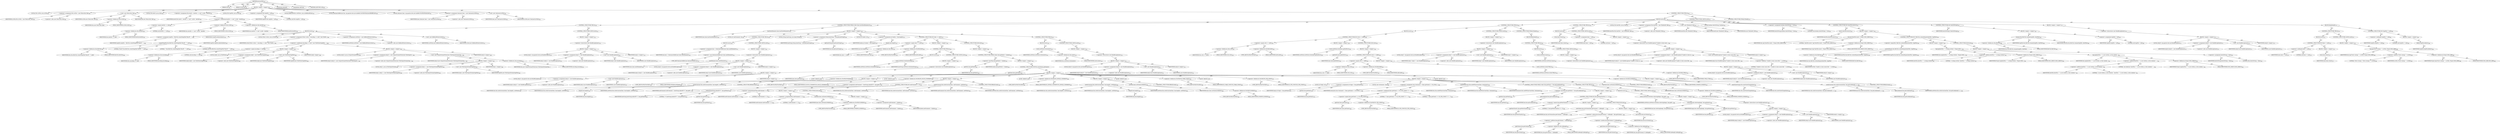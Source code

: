 digraph "processFile" {  
"111669149708" [label = <(METHOD,processFile)<SUB>393</SUB>> ]
"115964116999" [label = <(PARAM,this)<SUB>393</SUB>> ]
"115964117028" [label = <(PARAM,String file)<SUB>393</SUB>> ]
"25769803828" [label = <(BLOCK,&lt;empty&gt;,&lt;empty&gt;)<SUB>393</SUB>> ]
"94489280531" [label = <(LOCAL,File srcFile: java.io.File)<SUB>394</SUB>> ]
"30064771326" [label = <(&lt;operator&gt;.assignment,File srcFile = new File(srcDir, file))<SUB>394</SUB>> ]
"68719476915" [label = <(IDENTIFIER,srcFile,File srcFile = new File(srcDir, file))<SUB>394</SUB>> ]
"30064771327" [label = <(&lt;operator&gt;.alloc,new File(srcDir, file))<SUB>394</SUB>> ]
"30064771328" [label = <(&lt;init&gt;,new File(srcDir, file))<SUB>394</SUB>> ]
"68719476916" [label = <(IDENTIFIER,srcFile,new File(srcDir, file))<SUB>394</SUB>> ]
"30064771329" [label = <(&lt;operator&gt;.fieldAccess,this.srcDir)<SUB>394</SUB>> ]
"68719476917" [label = <(IDENTIFIER,this,new File(srcDir, file))> ]
"55834574935" [label = <(FIELD_IDENTIFIER,srcDir,srcDir)<SUB>394</SUB>> ]
"68719476918" [label = <(IDENTIFIER,file,new File(srcDir, file))<SUB>394</SUB>> ]
"94489280532" [label = <(LOCAL,File destD: java.io.File)<SUB>395</SUB>> ]
"30064771330" [label = <(&lt;operator&gt;.assignment,File destD = destDir == null ? srcDir : destDir)<SUB>395</SUB>> ]
"68719476919" [label = <(IDENTIFIER,destD,File destD = destDir == null ? srcDir : destDir)<SUB>395</SUB>> ]
"30064771331" [label = <(&lt;operator&gt;.conditional,destDir == null ? srcDir : destDir)<SUB>395</SUB>> ]
"30064771332" [label = <(&lt;operator&gt;.equals,destDir == null)<SUB>395</SUB>> ]
"30064771333" [label = <(&lt;operator&gt;.fieldAccess,this.destDir)<SUB>395</SUB>> ]
"68719476920" [label = <(IDENTIFIER,this,destDir == null)> ]
"55834574936" [label = <(FIELD_IDENTIFIER,destDir,destDir)<SUB>395</SUB>> ]
"90194313279" [label = <(LITERAL,null,destDir == null)<SUB>395</SUB>> ]
"30064771334" [label = <(&lt;operator&gt;.fieldAccess,this.srcDir)<SUB>395</SUB>> ]
"68719476921" [label = <(IDENTIFIER,this,destDir == null ? srcDir : destDir)> ]
"55834574937" [label = <(FIELD_IDENTIFIER,srcDir,srcDir)<SUB>395</SUB>> ]
"30064771335" [label = <(&lt;operator&gt;.fieldAccess,this.destDir)<SUB>395</SUB>> ]
"68719476922" [label = <(IDENTIFIER,this,destDir == null ? srcDir : destDir)> ]
"55834574938" [label = <(FIELD_IDENTIFIER,destDir,destDir)<SUB>395</SUB>> ]
"94489280533" [label = <(LOCAL,File tmpFile: java.io.File)<SUB>396</SUB>> ]
"30064771336" [label = <(&lt;operator&gt;.assignment,File tmpFile = null)<SUB>396</SUB>> ]
"68719476923" [label = <(IDENTIFIER,tmpFile,File tmpFile = null)<SUB>396</SUB>> ]
"90194313280" [label = <(LITERAL,null,File tmpFile = null)<SUB>396</SUB>> ]
"94489280534" [label = <(LOCAL,BufferedWriter outWriter: java.io.BufferedWriter)<SUB>397</SUB>> ]
"94489280535" [label = <(LOCAL,OneLiner.BufferLine line: org.apache.tools.ant.taskdefs.FixCRLF$OneLiner$BufferLine)<SUB>398</SUB>> ]
"94489280536" [label = <(LOCAL,OneLiner lines: org.apache.tools.ant.taskdefs.FixCRLF$OneLiner)<SUB>401</SUB>> ]
"30064771337" [label = <(&lt;operator&gt;.assignment,OneLiner lines = new OneLiner(srcFile))<SUB>401</SUB>> ]
"68719476924" [label = <(IDENTIFIER,lines,OneLiner lines = new OneLiner(srcFile))<SUB>401</SUB>> ]
"30064771338" [label = <(&lt;operator&gt;.alloc,new OneLiner(srcFile))<SUB>401</SUB>> ]
"30064771339" [label = <(&lt;init&gt;,new OneLiner(srcFile))<SUB>401</SUB>> ]
"68719476925" [label = <(IDENTIFIER,lines,new OneLiner(srcFile))<SUB>401</SUB>> ]
"68719476926" [label = <(IDENTIFIER,srcFile,new OneLiner(srcFile))<SUB>401</SUB>> ]
"47244640287" [label = <(CONTROL_STRUCTURE,TRY,try)<SUB>403</SUB>> ]
"25769803829" [label = <(BLOCK,try,try)<SUB>403</SUB>> ]
"47244640288" [label = <(CONTROL_STRUCTURE,TRY,try)<SUB>405</SUB>> ]
"25769803830" [label = <(BLOCK,try,try)<SUB>405</SUB>> ]
"30064771340" [label = <(&lt;operator&gt;.assignment,tmpFile = fileUtils.createTempFile(&quot;fixcrlf&quot;, &quot;...)<SUB>406</SUB>> ]
"68719476927" [label = <(IDENTIFIER,tmpFile,tmpFile = fileUtils.createTempFile(&quot;fixcrlf&quot;, &quot;...)<SUB>406</SUB>> ]
"30064771341" [label = <(createTempFile,this.fileUtils.createTempFile(&quot;fixcrlf&quot;, &quot;&quot;, null))<SUB>406</SUB>> ]
"30064771342" [label = <(&lt;operator&gt;.fieldAccess,this.fileUtils)<SUB>406</SUB>> ]
"68719476928" [label = <(IDENTIFIER,this,this.fileUtils.createTempFile(&quot;fixcrlf&quot;, &quot;&quot;, null))> ]
"55834574939" [label = <(FIELD_IDENTIFIER,fileUtils,fileUtils)<SUB>406</SUB>> ]
"90194313281" [label = <(LITERAL,&quot;fixcrlf&quot;,this.fileUtils.createTempFile(&quot;fixcrlf&quot;, &quot;&quot;, null))<SUB>406</SUB>> ]
"90194313282" [label = <(LITERAL,&quot;&quot;,this.fileUtils.createTempFile(&quot;fixcrlf&quot;, &quot;&quot;, null))<SUB>406</SUB>> ]
"90194313283" [label = <(LITERAL,null,this.fileUtils.createTempFile(&quot;fixcrlf&quot;, &quot;&quot;, null))<SUB>406</SUB>> ]
"30064771343" [label = <(deleteOnExit,tmpFile.deleteOnExit())<SUB>407</SUB>> ]
"68719476929" [label = <(IDENTIFIER,tmpFile,tmpFile.deleteOnExit())<SUB>407</SUB>> ]
"94489280537" [label = <(LOCAL,Writer writer: java.io.Writer)<SUB>408</SUB>> ]
"30064771344" [label = <(&lt;operator&gt;.assignment,Writer writer = (encoding == null) ? new FileWr...)<SUB>408</SUB>> ]
"68719476930" [label = <(IDENTIFIER,writer,Writer writer = (encoding == null) ? new FileWr...)<SUB>408</SUB>> ]
"30064771345" [label = <(&lt;operator&gt;.conditional,(encoding == null) ? new FileWriter(tmpFile) : ...)<SUB>408</SUB>> ]
"30064771346" [label = <(&lt;operator&gt;.equals,encoding == null)<SUB>408</SUB>> ]
"30064771347" [label = <(&lt;operator&gt;.fieldAccess,this.encoding)<SUB>408</SUB>> ]
"68719476931" [label = <(IDENTIFIER,this,encoding == null)> ]
"55834574940" [label = <(FIELD_IDENTIFIER,encoding,encoding)<SUB>408</SUB>> ]
"90194313284" [label = <(LITERAL,null,encoding == null)<SUB>408</SUB>> ]
"25769803831" [label = <(BLOCK,&lt;empty&gt;,&lt;empty&gt;)<SUB>408</SUB>> ]
"94489280538" [label = <(LOCAL,$obj9: java.io.FileWriter)<SUB>408</SUB>> ]
"30064771348" [label = <(&lt;operator&gt;.assignment,$obj9 = new FileWriter(tmpFile))<SUB>408</SUB>> ]
"68719476932" [label = <(IDENTIFIER,$obj9,$obj9 = new FileWriter(tmpFile))<SUB>408</SUB>> ]
"30064771349" [label = <(&lt;operator&gt;.alloc,new FileWriter(tmpFile))<SUB>408</SUB>> ]
"30064771350" [label = <(&lt;init&gt;,new FileWriter(tmpFile))<SUB>408</SUB>> ]
"68719476933" [label = <(IDENTIFIER,$obj9,new FileWriter(tmpFile))<SUB>408</SUB>> ]
"68719476934" [label = <(IDENTIFIER,tmpFile,new FileWriter(tmpFile))<SUB>408</SUB>> ]
"68719476935" [label = <(IDENTIFIER,$obj9,&lt;empty&gt;)<SUB>408</SUB>> ]
"25769803832" [label = <(BLOCK,&lt;empty&gt;,&lt;empty&gt;)<SUB>409</SUB>> ]
"94489280539" [label = <(LOCAL,$obj10: java.io.OutputStreamWriter)<SUB>409</SUB>> ]
"30064771351" [label = <(&lt;operator&gt;.assignment,$obj10 = new OutputStreamWriter(new FileOutputS...)<SUB>409</SUB>> ]
"68719476936" [label = <(IDENTIFIER,$obj10,$obj10 = new OutputStreamWriter(new FileOutputS...)<SUB>409</SUB>> ]
"30064771352" [label = <(&lt;operator&gt;.alloc,new OutputStreamWriter(new FileOutputStream(tmp...)<SUB>409</SUB>> ]
"30064771353" [label = <(&lt;init&gt;,new OutputStreamWriter(new FileOutputStream(tmp...)<SUB>409</SUB>> ]
"68719476937" [label = <(IDENTIFIER,$obj10,new OutputStreamWriter(new FileOutputStream(tmp...)<SUB>409</SUB>> ]
"25769803833" [label = <(BLOCK,&lt;empty&gt;,&lt;empty&gt;)<SUB>409</SUB>> ]
"94489280540" [label = <(LOCAL,$obj11: java.io.FileOutputStream)<SUB>409</SUB>> ]
"30064771354" [label = <(&lt;operator&gt;.assignment,$obj11 = new FileOutputStream(tmpFile))<SUB>409</SUB>> ]
"68719476938" [label = <(IDENTIFIER,$obj11,$obj11 = new FileOutputStream(tmpFile))<SUB>409</SUB>> ]
"30064771355" [label = <(&lt;operator&gt;.alloc,new FileOutputStream(tmpFile))<SUB>409</SUB>> ]
"30064771356" [label = <(&lt;init&gt;,new FileOutputStream(tmpFile))<SUB>409</SUB>> ]
"68719476939" [label = <(IDENTIFIER,$obj11,new FileOutputStream(tmpFile))<SUB>409</SUB>> ]
"68719476940" [label = <(IDENTIFIER,tmpFile,new FileOutputStream(tmpFile))<SUB>409</SUB>> ]
"68719476941" [label = <(IDENTIFIER,$obj11,&lt;empty&gt;)<SUB>409</SUB>> ]
"30064771357" [label = <(&lt;operator&gt;.fieldAccess,this.encoding)<SUB>410</SUB>> ]
"68719476942" [label = <(IDENTIFIER,this,new OutputStreamWriter(new FileOutputStream(tmp...)> ]
"55834574941" [label = <(FIELD_IDENTIFIER,encoding,encoding)<SUB>410</SUB>> ]
"68719476943" [label = <(IDENTIFIER,$obj10,&lt;empty&gt;)<SUB>409</SUB>> ]
"30064771358" [label = <(&lt;operator&gt;.assignment,outWriter = new BufferedWriter(writer))<SUB>411</SUB>> ]
"68719476944" [label = <(IDENTIFIER,outWriter,outWriter = new BufferedWriter(writer))<SUB>411</SUB>> ]
"30064771359" [label = <(&lt;operator&gt;.alloc,new BufferedWriter(writer))<SUB>411</SUB>> ]
"30064771360" [label = <(&lt;init&gt;,new BufferedWriter(writer))<SUB>411</SUB>> ]
"68719476945" [label = <(IDENTIFIER,outWriter,new BufferedWriter(writer))<SUB>411</SUB>> ]
"68719476946" [label = <(IDENTIFIER,writer,new BufferedWriter(writer))<SUB>411</SUB>> ]
"47244640289" [label = <(CONTROL_STRUCTURE,CATCH,catch)<SUB>412</SUB>> ]
"25769803834" [label = <(BLOCK,&lt;empty&gt;,&lt;empty&gt;)<SUB>412</SUB>> ]
"30064771361" [label = <(&lt;operator&gt;.throw,throw new BuildException(e);)<SUB>413</SUB>> ]
"25769803835" [label = <(BLOCK,&lt;empty&gt;,&lt;empty&gt;)<SUB>413</SUB>> ]
"94489280541" [label = <(LOCAL,$obj12: org.apache.tools.ant.BuildException)<SUB>413</SUB>> ]
"30064771362" [label = <(&lt;operator&gt;.assignment,$obj12 = new BuildException(e))<SUB>413</SUB>> ]
"68719476947" [label = <(IDENTIFIER,$obj12,$obj12 = new BuildException(e))<SUB>413</SUB>> ]
"30064771363" [label = <(&lt;operator&gt;.alloc,new BuildException(e))<SUB>413</SUB>> ]
"30064771364" [label = <(&lt;init&gt;,new BuildException(e))<SUB>413</SUB>> ]
"68719476948" [label = <(IDENTIFIER,$obj12,new BuildException(e))<SUB>413</SUB>> ]
"68719476949" [label = <(IDENTIFIER,e,new BuildException(e))<SUB>413</SUB>> ]
"68719476950" [label = <(IDENTIFIER,$obj12,&lt;empty&gt;)<SUB>413</SUB>> ]
"47244640290" [label = <(CONTROL_STRUCTURE,WHILE,while (lines.hasMoreElements()))<SUB>416</SUB>> ]
"30064771365" [label = <(hasMoreElements,lines.hasMoreElements())<SUB>416</SUB>> ]
"68719476951" [label = <(IDENTIFIER,lines,lines.hasMoreElements())<SUB>416</SUB>> ]
"25769803836" [label = <(BLOCK,&lt;empty&gt;,&lt;empty&gt;)<SUB>416</SUB>> ]
"94489280542" [label = <(LOCAL,int endComment: int)<SUB>418</SUB>> ]
"47244640291" [label = <(CONTROL_STRUCTURE,TRY,try)<SUB>420</SUB>> ]
"25769803837" [label = <(BLOCK,try,try)<SUB>420</SUB>> ]
"30064771366" [label = <(&lt;operator&gt;.assignment,line = (OneLiner.BufferLine) lines.nextElement())<SUB>421</SUB>> ]
"68719476952" [label = <(IDENTIFIER,line,line = (OneLiner.BufferLine) lines.nextElement())<SUB>421</SUB>> ]
"30064771367" [label = <(&lt;operator&gt;.cast,(OneLiner.BufferLine) lines.nextElement())<SUB>421</SUB>> ]
"180388626456" [label = <(TYPE_REF,OneLiner.BufferLine,OneLiner.BufferLine)<SUB>421</SUB>> ]
"30064771368" [label = <(nextElement,lines.nextElement())<SUB>421</SUB>> ]
"68719476953" [label = <(IDENTIFIER,lines,lines.nextElement())<SUB>421</SUB>> ]
"47244640292" [label = <(CONTROL_STRUCTURE,CATCH,catch)<SUB>422</SUB>> ]
"25769803838" [label = <(BLOCK,&lt;empty&gt;,&lt;empty&gt;)<SUB>422</SUB>> ]
"30064771369" [label = <(&lt;operator&gt;.throw,throw new BuildException(e);)<SUB>423</SUB>> ]
"25769803839" [label = <(BLOCK,&lt;empty&gt;,&lt;empty&gt;)<SUB>423</SUB>> ]
"94489280543" [label = <(LOCAL,$obj13: org.apache.tools.ant.BuildException)<SUB>423</SUB>> ]
"30064771370" [label = <(&lt;operator&gt;.assignment,$obj13 = new BuildException(e))<SUB>423</SUB>> ]
"68719476954" [label = <(IDENTIFIER,$obj13,$obj13 = new BuildException(e))<SUB>423</SUB>> ]
"30064771371" [label = <(&lt;operator&gt;.alloc,new BuildException(e))<SUB>423</SUB>> ]
"30064771372" [label = <(&lt;init&gt;,new BuildException(e))<SUB>423</SUB>> ]
"68719476955" [label = <(IDENTIFIER,$obj13,new BuildException(e))<SUB>423</SUB>> ]
"68719476956" [label = <(IDENTIFIER,e,new BuildException(e))<SUB>423</SUB>> ]
"68719476957" [label = <(IDENTIFIER,$obj13,&lt;empty&gt;)<SUB>423</SUB>> ]
"94489280544" [label = <(LOCAL,String lineString: java.lang.String)<SUB>426</SUB>> ]
"30064771373" [label = <(&lt;operator&gt;.assignment,String lineString = line.getLineString())<SUB>426</SUB>> ]
"68719476958" [label = <(IDENTIFIER,lineString,String lineString = line.getLineString())<SUB>426</SUB>> ]
"30064771374" [label = <(getLineString,line.getLineString())<SUB>426</SUB>> ]
"68719476959" [label = <(IDENTIFIER,line,line.getLineString())<SUB>426</SUB>> ]
"94489280545" [label = <(LOCAL,int linelen: int)<SUB>427</SUB>> ]
"30064771375" [label = <(&lt;operator&gt;.assignment,int linelen = line.length())<SUB>427</SUB>> ]
"68719476960" [label = <(IDENTIFIER,linelen,int linelen = line.length())<SUB>427</SUB>> ]
"30064771376" [label = <(length,line.length())<SUB>427</SUB>> ]
"68719476961" [label = <(IDENTIFIER,line,line.length())<SUB>427</SUB>> ]
"47244640293" [label = <(CONTROL_STRUCTURE,IF,if (tabs == ASIS))<SUB>432</SUB>> ]
"30064771377" [label = <(&lt;operator&gt;.equals,tabs == ASIS)<SUB>432</SUB>> ]
"30064771378" [label = <(&lt;operator&gt;.fieldAccess,this.tabs)<SUB>432</SUB>> ]
"68719476962" [label = <(IDENTIFIER,this,tabs == ASIS)> ]
"55834574942" [label = <(FIELD_IDENTIFIER,tabs,tabs)<SUB>432</SUB>> ]
"30064771379" [label = <(&lt;operator&gt;.fieldAccess,FixCRLF.ASIS)<SUB>432</SUB>> ]
"180388626457" [label = <(TYPE_REF,FixCRLF,FixCRLF)<SUB>432</SUB>> ]
"55834574943" [label = <(FIELD_IDENTIFIER,ASIS,ASIS)<SUB>432</SUB>> ]
"25769803840" [label = <(BLOCK,&lt;empty&gt;,&lt;empty&gt;)<SUB>432</SUB>> ]
"47244640294" [label = <(CONTROL_STRUCTURE,TRY,try)<SUB>434</SUB>> ]
"25769803841" [label = <(BLOCK,try,try)<SUB>434</SUB>> ]
"30064771380" [label = <(write,outWriter.write(lineString))<SUB>435</SUB>> ]
"68719476963" [label = <(IDENTIFIER,outWriter,outWriter.write(lineString))<SUB>435</SUB>> ]
"68719476964" [label = <(IDENTIFIER,lineString,outWriter.write(lineString))<SUB>435</SUB>> ]
"47244640295" [label = <(CONTROL_STRUCTURE,CATCH,catch)<SUB>436</SUB>> ]
"25769803842" [label = <(BLOCK,&lt;empty&gt;,&lt;empty&gt;)<SUB>436</SUB>> ]
"30064771381" [label = <(&lt;operator&gt;.throw,throw new BuildException(e);)<SUB>437</SUB>> ]
"25769803843" [label = <(BLOCK,&lt;empty&gt;,&lt;empty&gt;)<SUB>437</SUB>> ]
"94489280546" [label = <(LOCAL,$obj14: org.apache.tools.ant.BuildException)<SUB>437</SUB>> ]
"30064771382" [label = <(&lt;operator&gt;.assignment,$obj14 = new BuildException(e))<SUB>437</SUB>> ]
"68719476965" [label = <(IDENTIFIER,$obj14,$obj14 = new BuildException(e))<SUB>437</SUB>> ]
"30064771383" [label = <(&lt;operator&gt;.alloc,new BuildException(e))<SUB>437</SUB>> ]
"30064771384" [label = <(&lt;init&gt;,new BuildException(e))<SUB>437</SUB>> ]
"68719476966" [label = <(IDENTIFIER,$obj14,new BuildException(e))<SUB>437</SUB>> ]
"68719476967" [label = <(IDENTIFIER,e,new BuildException(e))<SUB>437</SUB>> ]
"68719476968" [label = <(IDENTIFIER,$obj14,&lt;empty&gt;)<SUB>437</SUB>> ]
"47244640296" [label = <(CONTROL_STRUCTURE,ELSE,else)<SUB>440</SUB>> ]
"25769803844" [label = <(BLOCK,&lt;empty&gt;,&lt;empty&gt;)<SUB>440</SUB>> ]
"47244640297" [label = <(CONTROL_STRUCTURE,WHILE,while (line.getNext() &lt; linelen))<SUB>442</SUB>> ]
"30064771385" [label = <(&lt;operator&gt;.lessThan,line.getNext() &lt; linelen)<SUB>442</SUB>> ]
"30064771386" [label = <(getNext,line.getNext())<SUB>442</SUB>> ]
"68719476969" [label = <(IDENTIFIER,line,line.getNext())<SUB>442</SUB>> ]
"68719476970" [label = <(IDENTIFIER,linelen,line.getNext() &lt; linelen)<SUB>442</SUB>> ]
"25769803845" [label = <(BLOCK,&lt;empty&gt;,&lt;empty&gt;)<SUB>442</SUB>> ]
"47244640298" [label = <(CONTROL_STRUCTURE,SWITCH,switch(lines.getState()))> ]
"30064771387" [label = <(getState,lines.getState())<SUB>444</SUB>> ]
"68719476971" [label = <(IDENTIFIER,lines,lines.getState())<SUB>444</SUB>> ]
"25769803846" [label = <(BLOCK,&lt;empty&gt;,&lt;empty&gt;)> ]
"81604378624" [label = <(JUMP_TARGET,case)> ]
"30064771388" [label = <(&lt;operator&gt;.fieldAccess,FixCRLF.NOTJAVA)<SUB>446</SUB>> ]
"180388626458" [label = <(TYPE_REF,FixCRLF,FixCRLF)<SUB>446</SUB>> ]
"55834574944" [label = <(FIELD_IDENTIFIER,NOTJAVA,NOTJAVA)<SUB>446</SUB>> ]
"25769803847" [label = <(BLOCK,&lt;empty&gt;,&lt;empty&gt;)<SUB>447</SUB>> ]
"30064771389" [label = <(notInConstant,this.notInConstant(line, line.length(), outWriter))<SUB>447</SUB>> ]
"68719476746" [label = <(IDENTIFIER,this,this.notInConstant(line, line.length(), outWriter))<SUB>447</SUB>> ]
"68719476972" [label = <(IDENTIFIER,line,this.notInConstant(line, line.length(), outWriter))<SUB>447</SUB>> ]
"30064771390" [label = <(length,line.length())<SUB>447</SUB>> ]
"68719476973" [label = <(IDENTIFIER,line,line.length())<SUB>447</SUB>> ]
"68719476974" [label = <(IDENTIFIER,outWriter,this.notInConstant(line, line.length(), outWriter))<SUB>447</SUB>> ]
"47244640299" [label = <(CONTROL_STRUCTURE,BREAK,break;)<SUB>448</SUB>> ]
"81604378625" [label = <(JUMP_TARGET,case)> ]
"30064771391" [label = <(&lt;operator&gt;.fieldAccess,FixCRLF.IN_MULTI_COMMENT)<SUB>450</SUB>> ]
"180388626459" [label = <(TYPE_REF,FixCRLF,FixCRLF)<SUB>450</SUB>> ]
"55834574945" [label = <(FIELD_IDENTIFIER,IN_MULTI_COMMENT,IN_MULTI_COMMENT)<SUB>450</SUB>> ]
"25769803848" [label = <(BLOCK,&lt;empty&gt;,&lt;empty&gt;)<SUB>451</SUB>> ]
"30064771392" [label = <(&lt;operator&gt;.assignment,endComment = lineString.indexOf(&quot;*/&quot;, line.getN...)<SUB>451</SUB>> ]
"68719476975" [label = <(IDENTIFIER,endComment,endComment = lineString.indexOf(&quot;*/&quot;, line.getN...)<SUB>451</SUB>> ]
"30064771393" [label = <(indexOf,lineString.indexOf(&quot;*/&quot;, line.getNext()))<SUB>452</SUB>> ]
"68719476976" [label = <(IDENTIFIER,lineString,lineString.indexOf(&quot;*/&quot;, line.getNext()))<SUB>452</SUB>> ]
"90194313285" [label = <(LITERAL,&quot;*/&quot;,lineString.indexOf(&quot;*/&quot;, line.getNext()))<SUB>452</SUB>> ]
"30064771394" [label = <(getNext,line.getNext())<SUB>452</SUB>> ]
"68719476977" [label = <(IDENTIFIER,line,line.getNext())<SUB>452</SUB>> ]
"47244640300" [label = <(CONTROL_STRUCTURE,IF,if (endComment &gt;= 0))<SUB>453</SUB>> ]
"30064771395" [label = <(&lt;operator&gt;.greaterEqualsThan,endComment &gt;= 0)<SUB>453</SUB>> ]
"68719476978" [label = <(IDENTIFIER,endComment,endComment &gt;= 0)<SUB>453</SUB>> ]
"90194313286" [label = <(LITERAL,0,endComment &gt;= 0)<SUB>453</SUB>> ]
"25769803849" [label = <(BLOCK,&lt;empty&gt;,&lt;empty&gt;)<SUB>453</SUB>> ]
"30064771396" [label = <(&lt;operator&gt;.assignmentPlus,endComment += 2)<SUB>455</SUB>> ]
"68719476979" [label = <(IDENTIFIER,endComment,endComment += 2)<SUB>455</SUB>> ]
"90194313287" [label = <(LITERAL,2,endComment += 2)<SUB>455</SUB>> ]
"30064771397" [label = <(setState,lines.setState(LOOKING))<SUB>456</SUB>> ]
"68719476980" [label = <(IDENTIFIER,lines,lines.setState(LOOKING))<SUB>456</SUB>> ]
"30064771398" [label = <(&lt;operator&gt;.fieldAccess,FixCRLF.LOOKING)<SUB>456</SUB>> ]
"180388626460" [label = <(TYPE_REF,FixCRLF,FixCRLF)<SUB>456</SUB>> ]
"55834574946" [label = <(FIELD_IDENTIFIER,LOOKING,LOOKING)<SUB>456</SUB>> ]
"47244640301" [label = <(CONTROL_STRUCTURE,ELSE,else)<SUB>457</SUB>> ]
"25769803850" [label = <(BLOCK,&lt;empty&gt;,&lt;empty&gt;)<SUB>457</SUB>> ]
"30064771399" [label = <(&lt;operator&gt;.assignment,endComment = linelen)<SUB>458</SUB>> ]
"68719476981" [label = <(IDENTIFIER,endComment,endComment = linelen)<SUB>458</SUB>> ]
"68719476982" [label = <(IDENTIFIER,linelen,endComment = linelen)<SUB>458</SUB>> ]
"30064771400" [label = <(notInConstant,this.notInConstant(line, endComment, outWriter))<SUB>461</SUB>> ]
"68719476747" [label = <(IDENTIFIER,this,this.notInConstant(line, endComment, outWriter))<SUB>461</SUB>> ]
"68719476983" [label = <(IDENTIFIER,line,this.notInConstant(line, endComment, outWriter))<SUB>461</SUB>> ]
"68719476984" [label = <(IDENTIFIER,endComment,this.notInConstant(line, endComment, outWriter))<SUB>461</SUB>> ]
"68719476985" [label = <(IDENTIFIER,outWriter,this.notInConstant(line, endComment, outWriter))<SUB>461</SUB>> ]
"47244640302" [label = <(CONTROL_STRUCTURE,BREAK,break;)<SUB>462</SUB>> ]
"81604378626" [label = <(JUMP_TARGET,case)> ]
"30064771401" [label = <(&lt;operator&gt;.fieldAccess,FixCRLF.IN_SINGLE_COMMENT)<SUB>464</SUB>> ]
"180388626461" [label = <(TYPE_REF,FixCRLF,FixCRLF)<SUB>464</SUB>> ]
"55834574947" [label = <(FIELD_IDENTIFIER,IN_SINGLE_COMMENT,IN_SINGLE_COMMENT)<SUB>464</SUB>> ]
"25769803851" [label = <(BLOCK,&lt;empty&gt;,&lt;empty&gt;)<SUB>465</SUB>> ]
"30064771402" [label = <(notInConstant,this.notInConstant(line, line.length(), outWriter))<SUB>465</SUB>> ]
"68719476748" [label = <(IDENTIFIER,this,this.notInConstant(line, line.length(), outWriter))<SUB>465</SUB>> ]
"68719476986" [label = <(IDENTIFIER,line,this.notInConstant(line, line.length(), outWriter))<SUB>465</SUB>> ]
"30064771403" [label = <(length,line.length())<SUB>465</SUB>> ]
"68719476987" [label = <(IDENTIFIER,line,line.length())<SUB>465</SUB>> ]
"68719476988" [label = <(IDENTIFIER,outWriter,this.notInConstant(line, line.length(), outWriter))<SUB>465</SUB>> ]
"30064771404" [label = <(setState,lines.setState(LOOKING))<SUB>466</SUB>> ]
"68719476989" [label = <(IDENTIFIER,lines,lines.setState(LOOKING))<SUB>466</SUB>> ]
"30064771405" [label = <(&lt;operator&gt;.fieldAccess,FixCRLF.LOOKING)<SUB>466</SUB>> ]
"180388626462" [label = <(TYPE_REF,FixCRLF,FixCRLF)<SUB>466</SUB>> ]
"55834574948" [label = <(FIELD_IDENTIFIER,LOOKING,LOOKING)<SUB>466</SUB>> ]
"47244640303" [label = <(CONTROL_STRUCTURE,BREAK,break;)<SUB>467</SUB>> ]
"81604378627" [label = <(JUMP_TARGET,case)> ]
"30064771406" [label = <(&lt;operator&gt;.fieldAccess,FixCRLF.IN_CHAR_CONST)<SUB>469</SUB>> ]
"180388626463" [label = <(TYPE_REF,FixCRLF,FixCRLF)<SUB>469</SUB>> ]
"55834574949" [label = <(FIELD_IDENTIFIER,IN_CHAR_CONST,IN_CHAR_CONST)<SUB>469</SUB>> ]
"81604378628" [label = <(JUMP_TARGET,case)> ]
"30064771407" [label = <(&lt;operator&gt;.fieldAccess,FixCRLF.IN_STR_CONST)<SUB>470</SUB>> ]
"180388626464" [label = <(TYPE_REF,FixCRLF,FixCRLF)<SUB>470</SUB>> ]
"55834574950" [label = <(FIELD_IDENTIFIER,IN_STR_CONST,IN_STR_CONST)<SUB>470</SUB>> ]
"25769803852" [label = <(BLOCK,&lt;empty&gt;,&lt;empty&gt;)<SUB>479</SUB>> ]
"94489280547" [label = <(LOCAL,int begin: int)<SUB>479</SUB>> ]
"30064771408" [label = <(&lt;operator&gt;.assignment,int begin = line.getNext())<SUB>479</SUB>> ]
"68719476990" [label = <(IDENTIFIER,begin,int begin = line.getNext())<SUB>479</SUB>> ]
"30064771409" [label = <(getNext,line.getNext())<SUB>479</SUB>> ]
"68719476991" [label = <(IDENTIFIER,line,line.getNext())<SUB>479</SUB>> ]
"94489280548" [label = <(LOCAL,char terminator: char)<SUB>480</SUB>> ]
"30064771410" [label = <(&lt;operator&gt;.assignment,char terminator = (lines.getState() == IN_STR_C...)<SUB>480</SUB>> ]
"68719476992" [label = <(IDENTIFIER,terminator,char terminator = (lines.getState() == IN_STR_C...)<SUB>480</SUB>> ]
"30064771411" [label = <(&lt;operator&gt;.conditional,lines.getState() == IN_STR_CONST ? '\&quot;' : '\'')<SUB>480</SUB>> ]
"30064771412" [label = <(&lt;operator&gt;.equals,lines.getState() == IN_STR_CONST)<SUB>480</SUB>> ]
"30064771413" [label = <(getState,lines.getState())<SUB>480</SUB>> ]
"68719476993" [label = <(IDENTIFIER,lines,lines.getState())<SUB>480</SUB>> ]
"30064771414" [label = <(&lt;operator&gt;.fieldAccess,FixCRLF.IN_STR_CONST)<SUB>480</SUB>> ]
"180388626465" [label = <(TYPE_REF,FixCRLF,FixCRLF)<SUB>480</SUB>> ]
"55834574951" [label = <(FIELD_IDENTIFIER,IN_STR_CONST,IN_STR_CONST)<SUB>480</SUB>> ]
"90194313288" [label = <(LITERAL,'\&quot;',lines.getState() == IN_STR_CONST ? '\&quot;' : '\'')<SUB>481</SUB>> ]
"90194313289" [label = <(LITERAL,'\'',lines.getState() == IN_STR_CONST ? '\&quot;' : '\'')<SUB>482</SUB>> ]
"30064771415" [label = <(endOfCharConst,this.endOfCharConst(line, terminator))<SUB>483</SUB>> ]
"68719476749" [label = <(IDENTIFIER,this,this.endOfCharConst(line, terminator))<SUB>483</SUB>> ]
"68719476994" [label = <(IDENTIFIER,line,this.endOfCharConst(line, terminator))<SUB>483</SUB>> ]
"68719476995" [label = <(IDENTIFIER,terminator,this.endOfCharConst(line, terminator))<SUB>483</SUB>> ]
"47244640304" [label = <(CONTROL_STRUCTURE,WHILE,while (line.getNext() &lt; line.getLookahead()))<SUB>484</SUB>> ]
"30064771416" [label = <(&lt;operator&gt;.lessThan,line.getNext() &lt; line.getLookahead())<SUB>484</SUB>> ]
"30064771417" [label = <(getNext,line.getNext())<SUB>484</SUB>> ]
"68719476996" [label = <(IDENTIFIER,line,line.getNext())<SUB>484</SUB>> ]
"30064771418" [label = <(getLookahead,line.getLookahead())<SUB>484</SUB>> ]
"68719476997" [label = <(IDENTIFIER,line,line.getLookahead())<SUB>484</SUB>> ]
"25769803853" [label = <(BLOCK,&lt;empty&gt;,&lt;empty&gt;)<SUB>484</SUB>> ]
"47244640305" [label = <(CONTROL_STRUCTURE,IF,if (line.getNextCharInc() == '\t'))<SUB>485</SUB>> ]
"30064771419" [label = <(&lt;operator&gt;.equals,line.getNextCharInc() == '\t')<SUB>485</SUB>> ]
"30064771420" [label = <(getNextCharInc,line.getNextCharInc())<SUB>485</SUB>> ]
"68719476998" [label = <(IDENTIFIER,line,line.getNextCharInc())<SUB>485</SUB>> ]
"90194313290" [label = <(LITERAL,'\t',line.getNextCharInc() == '\t')<SUB>485</SUB>> ]
"25769803854" [label = <(BLOCK,&lt;empty&gt;,&lt;empty&gt;)<SUB>485</SUB>> ]
"30064771421" [label = <(setColumn,line.setColumn(line.getColumn() + tablength - (...)<SUB>486</SUB>> ]
"68719476999" [label = <(IDENTIFIER,line,line.setColumn(line.getColumn() + tablength - (...)<SUB>486</SUB>> ]
"30064771422" [label = <(&lt;operator&gt;.subtraction,line.getColumn() + tablength - (line.getColumn(...)<SUB>486</SUB>> ]
"30064771423" [label = <(&lt;operator&gt;.addition,line.getColumn() + tablength)<SUB>486</SUB>> ]
"30064771424" [label = <(getColumn,line.getColumn())<SUB>486</SUB>> ]
"68719477000" [label = <(IDENTIFIER,line,line.getColumn())<SUB>486</SUB>> ]
"30064771425" [label = <(&lt;operator&gt;.fieldAccess,this.tablength)<SUB>487</SUB>> ]
"68719477001" [label = <(IDENTIFIER,this,line.getColumn() + tablength)> ]
"55834574952" [label = <(FIELD_IDENTIFIER,tablength,tablength)<SUB>487</SUB>> ]
"30064771426" [label = <(&lt;operator&gt;.modulo,line.getColumn() % tablength)<SUB>488</SUB>> ]
"30064771427" [label = <(getColumn,line.getColumn())<SUB>488</SUB>> ]
"68719477002" [label = <(IDENTIFIER,line,line.getColumn())<SUB>488</SUB>> ]
"30064771428" [label = <(&lt;operator&gt;.fieldAccess,this.tablength)<SUB>488</SUB>> ]
"68719477003" [label = <(IDENTIFIER,this,line.getColumn() % tablength)> ]
"55834574953" [label = <(FIELD_IDENTIFIER,tablength,tablength)<SUB>488</SUB>> ]
"47244640306" [label = <(CONTROL_STRUCTURE,ELSE,else)<SUB>489</SUB>> ]
"25769803855" [label = <(BLOCK,&lt;empty&gt;,&lt;empty&gt;)<SUB>489</SUB>> ]
"30064771429" [label = <(incColumn,line.incColumn())<SUB>490</SUB>> ]
"68719477004" [label = <(IDENTIFIER,line,line.incColumn())<SUB>490</SUB>> ]
"47244640307" [label = <(CONTROL_STRUCTURE,TRY,try)<SUB>495</SUB>> ]
"25769803856" [label = <(BLOCK,try,try)<SUB>495</SUB>> ]
"30064771430" [label = <(write,outWriter.write(line.substring(begin, line.getN...)<SUB>496</SUB>> ]
"68719477005" [label = <(IDENTIFIER,outWriter,outWriter.write(line.substring(begin, line.getN...)<SUB>496</SUB>> ]
"30064771431" [label = <(substring,line.substring(begin, line.getNext()))<SUB>496</SUB>> ]
"68719477006" [label = <(IDENTIFIER,line,line.substring(begin, line.getNext()))<SUB>496</SUB>> ]
"68719477007" [label = <(IDENTIFIER,begin,line.substring(begin, line.getNext()))<SUB>496</SUB>> ]
"30064771432" [label = <(getNext,line.getNext())<SUB>497</SUB>> ]
"68719477008" [label = <(IDENTIFIER,line,line.getNext())<SUB>497</SUB>> ]
"47244640308" [label = <(CONTROL_STRUCTURE,CATCH,catch)<SUB>498</SUB>> ]
"25769803857" [label = <(BLOCK,&lt;empty&gt;,&lt;empty&gt;)<SUB>498</SUB>> ]
"30064771433" [label = <(&lt;operator&gt;.throw,throw new BuildException(e);)<SUB>499</SUB>> ]
"25769803858" [label = <(BLOCK,&lt;empty&gt;,&lt;empty&gt;)<SUB>499</SUB>> ]
"94489280549" [label = <(LOCAL,$obj15: org.apache.tools.ant.BuildException)<SUB>499</SUB>> ]
"30064771434" [label = <(&lt;operator&gt;.assignment,$obj15 = new BuildException(e))<SUB>499</SUB>> ]
"68719477009" [label = <(IDENTIFIER,$obj15,$obj15 = new BuildException(e))<SUB>499</SUB>> ]
"30064771435" [label = <(&lt;operator&gt;.alloc,new BuildException(e))<SUB>499</SUB>> ]
"30064771436" [label = <(&lt;init&gt;,new BuildException(e))<SUB>499</SUB>> ]
"68719477010" [label = <(IDENTIFIER,$obj15,new BuildException(e))<SUB>499</SUB>> ]
"68719477011" [label = <(IDENTIFIER,e,new BuildException(e))<SUB>499</SUB>> ]
"68719477012" [label = <(IDENTIFIER,$obj15,&lt;empty&gt;)<SUB>499</SUB>> ]
"30064771437" [label = <(setState,lines.setState(LOOKING))<SUB>502</SUB>> ]
"68719477013" [label = <(IDENTIFIER,lines,lines.setState(LOOKING))<SUB>502</SUB>> ]
"30064771438" [label = <(&lt;operator&gt;.fieldAccess,FixCRLF.LOOKING)<SUB>502</SUB>> ]
"180388626466" [label = <(TYPE_REF,FixCRLF,FixCRLF)<SUB>502</SUB>> ]
"55834574954" [label = <(FIELD_IDENTIFIER,LOOKING,LOOKING)<SUB>502</SUB>> ]
"47244640309" [label = <(CONTROL_STRUCTURE,BREAK,break;)<SUB>504</SUB>> ]
"81604378629" [label = <(JUMP_TARGET,case)> ]
"30064771439" [label = <(&lt;operator&gt;.fieldAccess,FixCRLF.LOOKING)<SUB>507</SUB>> ]
"180388626467" [label = <(TYPE_REF,FixCRLF,FixCRLF)<SUB>507</SUB>> ]
"55834574955" [label = <(FIELD_IDENTIFIER,LOOKING,LOOKING)<SUB>507</SUB>> ]
"25769803859" [label = <(BLOCK,&lt;empty&gt;,&lt;empty&gt;)<SUB>508</SUB>> ]
"30064771440" [label = <(nextStateChange,this.nextStateChange(line))<SUB>508</SUB>> ]
"68719476750" [label = <(IDENTIFIER,this,this.nextStateChange(line))<SUB>508</SUB>> ]
"68719477014" [label = <(IDENTIFIER,line,this.nextStateChange(line))<SUB>508</SUB>> ]
"30064771441" [label = <(notInConstant,this.notInConstant(line, line.getLookahead(), o...)<SUB>509</SUB>> ]
"68719476751" [label = <(IDENTIFIER,this,this.notInConstant(line, line.getLookahead(), o...)<SUB>509</SUB>> ]
"68719477015" [label = <(IDENTIFIER,line,this.notInConstant(line, line.getLookahead(), o...)<SUB>509</SUB>> ]
"30064771442" [label = <(getLookahead,line.getLookahead())<SUB>509</SUB>> ]
"68719477016" [label = <(IDENTIFIER,line,line.getLookahead())<SUB>509</SUB>> ]
"68719477017" [label = <(IDENTIFIER,outWriter,this.notInConstant(line, line.getLookahead(), o...)<SUB>509</SUB>> ]
"47244640310" [label = <(CONTROL_STRUCTURE,BREAK,break;)<SUB>510</SUB>> ]
"47244640311" [label = <(CONTROL_STRUCTURE,TRY,try)<SUB>518</SUB>> ]
"25769803860" [label = <(BLOCK,try,try)<SUB>518</SUB>> ]
"30064771443" [label = <(write,outWriter.write(eolstr))<SUB>519</SUB>> ]
"68719477018" [label = <(IDENTIFIER,outWriter,outWriter.write(eolstr))<SUB>519</SUB>> ]
"30064771444" [label = <(&lt;operator&gt;.fieldAccess,this.eolstr)<SUB>519</SUB>> ]
"68719477019" [label = <(IDENTIFIER,this,outWriter.write(eolstr))> ]
"55834574956" [label = <(FIELD_IDENTIFIER,eolstr,eolstr)<SUB>519</SUB>> ]
"47244640312" [label = <(CONTROL_STRUCTURE,CATCH,catch)<SUB>520</SUB>> ]
"25769803861" [label = <(BLOCK,&lt;empty&gt;,&lt;empty&gt;)<SUB>520</SUB>> ]
"30064771445" [label = <(&lt;operator&gt;.throw,throw new BuildException(e);)<SUB>521</SUB>> ]
"25769803862" [label = <(BLOCK,&lt;empty&gt;,&lt;empty&gt;)<SUB>521</SUB>> ]
"94489280550" [label = <(LOCAL,$obj16: org.apache.tools.ant.BuildException)<SUB>521</SUB>> ]
"30064771446" [label = <(&lt;operator&gt;.assignment,$obj16 = new BuildException(e))<SUB>521</SUB>> ]
"68719477020" [label = <(IDENTIFIER,$obj16,$obj16 = new BuildException(e))<SUB>521</SUB>> ]
"30064771447" [label = <(&lt;operator&gt;.alloc,new BuildException(e))<SUB>521</SUB>> ]
"30064771448" [label = <(&lt;init&gt;,new BuildException(e))<SUB>521</SUB>> ]
"68719477021" [label = <(IDENTIFIER,$obj16,new BuildException(e))<SUB>521</SUB>> ]
"68719477022" [label = <(IDENTIFIER,e,new BuildException(e))<SUB>521</SUB>> ]
"68719477023" [label = <(IDENTIFIER,$obj16,&lt;empty&gt;)<SUB>521</SUB>> ]
"47244640313" [label = <(CONTROL_STRUCTURE,TRY,try)<SUB>526</SUB>> ]
"25769803863" [label = <(BLOCK,try,try)<SUB>526</SUB>> ]
"47244640314" [label = <(CONTROL_STRUCTURE,IF,if (ctrlz == ASIS))<SUB>528</SUB>> ]
"30064771449" [label = <(&lt;operator&gt;.equals,ctrlz == ASIS)<SUB>528</SUB>> ]
"30064771450" [label = <(&lt;operator&gt;.fieldAccess,this.ctrlz)<SUB>528</SUB>> ]
"68719477024" [label = <(IDENTIFIER,this,ctrlz == ASIS)> ]
"55834574957" [label = <(FIELD_IDENTIFIER,ctrlz,ctrlz)<SUB>528</SUB>> ]
"30064771451" [label = <(&lt;operator&gt;.fieldAccess,FixCRLF.ASIS)<SUB>528</SUB>> ]
"180388626468" [label = <(TYPE_REF,FixCRLF,FixCRLF)<SUB>528</SUB>> ]
"55834574958" [label = <(FIELD_IDENTIFIER,ASIS,ASIS)<SUB>528</SUB>> ]
"25769803864" [label = <(BLOCK,&lt;empty&gt;,&lt;empty&gt;)<SUB>528</SUB>> ]
"30064771452" [label = <(write,outWriter.write(lines.getEofStr()))<SUB>529</SUB>> ]
"68719477025" [label = <(IDENTIFIER,outWriter,outWriter.write(lines.getEofStr()))<SUB>529</SUB>> ]
"30064771453" [label = <(getEofStr,lines.getEofStr())<SUB>529</SUB>> ]
"68719477026" [label = <(IDENTIFIER,lines,lines.getEofStr())<SUB>529</SUB>> ]
"47244640315" [label = <(CONTROL_STRUCTURE,ELSE,else)<SUB>530</SUB>> ]
"25769803865" [label = <(BLOCK,&lt;empty&gt;,&lt;empty&gt;)<SUB>530</SUB>> ]
"47244640316" [label = <(CONTROL_STRUCTURE,IF,if (ctrlz == ADD))<SUB>530</SUB>> ]
"30064771454" [label = <(&lt;operator&gt;.equals,ctrlz == ADD)<SUB>530</SUB>> ]
"30064771455" [label = <(&lt;operator&gt;.fieldAccess,this.ctrlz)<SUB>530</SUB>> ]
"68719477027" [label = <(IDENTIFIER,this,ctrlz == ADD)> ]
"55834574959" [label = <(FIELD_IDENTIFIER,ctrlz,ctrlz)<SUB>530</SUB>> ]
"30064771456" [label = <(&lt;operator&gt;.fieldAccess,FixCRLF.ADD)<SUB>530</SUB>> ]
"180388626469" [label = <(TYPE_REF,FixCRLF,FixCRLF)<SUB>530</SUB>> ]
"55834574960" [label = <(FIELD_IDENTIFIER,ADD,ADD)<SUB>530</SUB>> ]
"25769803866" [label = <(BLOCK,&lt;empty&gt;,&lt;empty&gt;)<SUB>530</SUB>> ]
"30064771457" [label = <(write,outWriter.write(CTRLZ))<SUB>531</SUB>> ]
"68719477028" [label = <(IDENTIFIER,outWriter,outWriter.write(CTRLZ))<SUB>531</SUB>> ]
"30064771458" [label = <(&lt;operator&gt;.fieldAccess,FixCRLF.CTRLZ)<SUB>531</SUB>> ]
"180388626470" [label = <(TYPE_REF,FixCRLF,FixCRLF)<SUB>531</SUB>> ]
"55834574961" [label = <(FIELD_IDENTIFIER,CTRLZ,CTRLZ)<SUB>531</SUB>> ]
"47244640317" [label = <(CONTROL_STRUCTURE,CATCH,catch)<SUB>533</SUB>> ]
"25769803867" [label = <(BLOCK,&lt;empty&gt;,&lt;empty&gt;)<SUB>533</SUB>> ]
"30064771459" [label = <(&lt;operator&gt;.throw,throw new BuildException(e);)<SUB>534</SUB>> ]
"25769803868" [label = <(BLOCK,&lt;empty&gt;,&lt;empty&gt;)<SUB>534</SUB>> ]
"94489280551" [label = <(LOCAL,$obj17: org.apache.tools.ant.BuildException)<SUB>534</SUB>> ]
"30064771460" [label = <(&lt;operator&gt;.assignment,$obj17 = new BuildException(e))<SUB>534</SUB>> ]
"68719477029" [label = <(IDENTIFIER,$obj17,$obj17 = new BuildException(e))<SUB>534</SUB>> ]
"30064771461" [label = <(&lt;operator&gt;.alloc,new BuildException(e))<SUB>534</SUB>> ]
"30064771462" [label = <(&lt;init&gt;,new BuildException(e))<SUB>534</SUB>> ]
"68719477030" [label = <(IDENTIFIER,$obj17,new BuildException(e))<SUB>534</SUB>> ]
"68719477031" [label = <(IDENTIFIER,e,new BuildException(e))<SUB>534</SUB>> ]
"68719477032" [label = <(IDENTIFIER,$obj17,&lt;empty&gt;)<SUB>534</SUB>> ]
"47244640318" [label = <(CONTROL_STRUCTURE,FINALLY,finally)<SUB>535</SUB>> ]
"25769803869" [label = <(BLOCK,finally,finally)<SUB>535</SUB>> ]
"47244640319" [label = <(CONTROL_STRUCTURE,TRY,try)<SUB>536</SUB>> ]
"25769803870" [label = <(BLOCK,try,try)<SUB>536</SUB>> ]
"30064771463" [label = <(close,outWriter.close())<SUB>537</SUB>> ]
"68719477033" [label = <(IDENTIFIER,outWriter,outWriter.close())<SUB>537</SUB>> ]
"47244640320" [label = <(CONTROL_STRUCTURE,CATCH,catch)<SUB>538</SUB>> ]
"25769803871" [label = <(BLOCK,&lt;empty&gt;,&lt;empty&gt;)<SUB>538</SUB>> ]
"30064771464" [label = <(&lt;operator&gt;.throw,throw new BuildException(e);)<SUB>539</SUB>> ]
"25769803872" [label = <(BLOCK,&lt;empty&gt;,&lt;empty&gt;)<SUB>539</SUB>> ]
"94489280552" [label = <(LOCAL,$obj18: org.apache.tools.ant.BuildException)<SUB>539</SUB>> ]
"30064771465" [label = <(&lt;operator&gt;.assignment,$obj18 = new BuildException(e))<SUB>539</SUB>> ]
"68719477034" [label = <(IDENTIFIER,$obj18,$obj18 = new BuildException(e))<SUB>539</SUB>> ]
"30064771466" [label = <(&lt;operator&gt;.alloc,new BuildException(e))<SUB>539</SUB>> ]
"30064771467" [label = <(&lt;init&gt;,new BuildException(e))<SUB>539</SUB>> ]
"68719477035" [label = <(IDENTIFIER,$obj18,new BuildException(e))<SUB>539</SUB>> ]
"68719477036" [label = <(IDENTIFIER,e,new BuildException(e))<SUB>539</SUB>> ]
"68719477037" [label = <(IDENTIFIER,$obj18,&lt;empty&gt;)<SUB>539</SUB>> ]
"47244640321" [label = <(CONTROL_STRUCTURE,TRY,try)<SUB>544</SUB>> ]
"25769803873" [label = <(BLOCK,try,try)<SUB>544</SUB>> ]
"30064771468" [label = <(close,lines.close())<SUB>545</SUB>> ]
"68719477038" [label = <(IDENTIFIER,lines,lines.close())<SUB>545</SUB>> ]
"30064771469" [label = <(&lt;operator&gt;.assignment,lines = null)<SUB>546</SUB>> ]
"68719477039" [label = <(IDENTIFIER,lines,lines = null)<SUB>546</SUB>> ]
"90194313291" [label = <(LITERAL,null,lines = null)<SUB>546</SUB>> ]
"47244640322" [label = <(CONTROL_STRUCTURE,CATCH,catch)<SUB>547</SUB>> ]
"25769803874" [label = <(BLOCK,&lt;empty&gt;,&lt;empty&gt;)<SUB>547</SUB>> ]
"30064771470" [label = <(&lt;operator&gt;.throw,throw new BuildException(&quot;Unable to close sourc...)<SUB>548</SUB>> ]
"25769803875" [label = <(BLOCK,&lt;empty&gt;,&lt;empty&gt;)<SUB>548</SUB>> ]
"94489280553" [label = <(LOCAL,$obj19: org.apache.tools.ant.BuildException)<SUB>548</SUB>> ]
"30064771471" [label = <(&lt;operator&gt;.assignment,$obj19 = new BuildException(&quot;Unable to close so...)<SUB>548</SUB>> ]
"68719477040" [label = <(IDENTIFIER,$obj19,$obj19 = new BuildException(&quot;Unable to close so...)<SUB>548</SUB>> ]
"30064771472" [label = <(&lt;operator&gt;.alloc,new BuildException(&quot;Unable to close source file...)<SUB>548</SUB>> ]
"30064771473" [label = <(&lt;init&gt;,new BuildException(&quot;Unable to close source file...)<SUB>548</SUB>> ]
"68719477041" [label = <(IDENTIFIER,$obj19,new BuildException(&quot;Unable to close source file...)<SUB>548</SUB>> ]
"30064771474" [label = <(&lt;operator&gt;.addition,&quot;Unable to close source file &quot; + srcFile)<SUB>548</SUB>> ]
"90194313292" [label = <(LITERAL,&quot;Unable to close source file &quot;,&quot;Unable to close source file &quot; + srcFile)<SUB>548</SUB>> ]
"68719477042" [label = <(IDENTIFIER,srcFile,&quot;Unable to close source file &quot; + srcFile)<SUB>549</SUB>> ]
"68719477043" [label = <(IDENTIFIER,$obj19,&lt;empty&gt;)<SUB>548</SUB>> ]
"94489280554" [label = <(LOCAL,File destFile: java.io.File)<SUB>552</SUB>> ]
"30064771475" [label = <(&lt;operator&gt;.assignment,File destFile = new File(destD, file))<SUB>552</SUB>> ]
"68719477044" [label = <(IDENTIFIER,destFile,File destFile = new File(destD, file))<SUB>552</SUB>> ]
"30064771476" [label = <(&lt;operator&gt;.alloc,new File(destD, file))<SUB>552</SUB>> ]
"30064771477" [label = <(&lt;init&gt;,new File(destD, file))<SUB>552</SUB>> ]
"68719477045" [label = <(IDENTIFIER,destFile,new File(destD, file))<SUB>552</SUB>> ]
"68719477046" [label = <(IDENTIFIER,destD,new File(destD, file))<SUB>552</SUB>> ]
"68719477047" [label = <(IDENTIFIER,file,new File(destD, file))<SUB>552</SUB>> ]
"94489280555" [label = <(LOCAL,boolean destIsWrong: boolean)<SUB>554</SUB>> ]
"30064771478" [label = <(&lt;operator&gt;.assignment,boolean destIsWrong = true)<SUB>554</SUB>> ]
"68719477048" [label = <(IDENTIFIER,destIsWrong,boolean destIsWrong = true)<SUB>554</SUB>> ]
"90194313293" [label = <(LITERAL,true,boolean destIsWrong = true)<SUB>554</SUB>> ]
"47244640323" [label = <(CONTROL_STRUCTURE,IF,if (destFile.exists()))<SUB>555</SUB>> ]
"30064771479" [label = <(exists,destFile.exists())<SUB>555</SUB>> ]
"68719477049" [label = <(IDENTIFIER,destFile,destFile.exists())<SUB>555</SUB>> ]
"25769803876" [label = <(BLOCK,&lt;empty&gt;,&lt;empty&gt;)<SUB>555</SUB>> ]
"30064771480" [label = <(log,log(&quot;destFile exists&quot;, Project.MSG_DEBUG))<SUB>557</SUB>> ]
"68719476752" [label = <(IDENTIFIER,this,log(&quot;destFile exists&quot;, Project.MSG_DEBUG))<SUB>557</SUB>> ]
"90194313294" [label = <(LITERAL,&quot;destFile exists&quot;,log(&quot;destFile exists&quot;, Project.MSG_DEBUG))<SUB>557</SUB>> ]
"30064771481" [label = <(&lt;operator&gt;.fieldAccess,Project.MSG_DEBUG)<SUB>557</SUB>> ]
"68719477050" [label = <(IDENTIFIER,Project,log(&quot;destFile exists&quot;, Project.MSG_DEBUG))<SUB>557</SUB>> ]
"55834574962" [label = <(FIELD_IDENTIFIER,MSG_DEBUG,MSG_DEBUG)<SUB>557</SUB>> ]
"47244640324" [label = <(CONTROL_STRUCTURE,IF,if (!fileUtils.contentEquals(destFile, tmpFile)))<SUB>558</SUB>> ]
"30064771482" [label = <(&lt;operator&gt;.logicalNot,!fileUtils.contentEquals(destFile, tmpFile))<SUB>558</SUB>> ]
"30064771483" [label = <(contentEquals,this.fileUtils.contentEquals(destFile, tmpFile))<SUB>558</SUB>> ]
"30064771484" [label = <(&lt;operator&gt;.fieldAccess,this.fileUtils)<SUB>558</SUB>> ]
"68719477051" [label = <(IDENTIFIER,this,this.fileUtils.contentEquals(destFile, tmpFile))> ]
"55834574963" [label = <(FIELD_IDENTIFIER,fileUtils,fileUtils)<SUB>558</SUB>> ]
"68719477052" [label = <(IDENTIFIER,destFile,this.fileUtils.contentEquals(destFile, tmpFile))<SUB>558</SUB>> ]
"68719477053" [label = <(IDENTIFIER,tmpFile,this.fileUtils.contentEquals(destFile, tmpFile))<SUB>558</SUB>> ]
"25769803877" [label = <(BLOCK,&lt;empty&gt;,&lt;empty&gt;)<SUB>558</SUB>> ]
"30064771485" [label = <(log,log(destFile + &quot; is being written&quot;, Project.MSG...)<SUB>559</SUB>> ]
"68719476753" [label = <(IDENTIFIER,this,log(destFile + &quot; is being written&quot;, Project.MSG...)<SUB>559</SUB>> ]
"30064771486" [label = <(&lt;operator&gt;.addition,destFile + &quot; is being written&quot;)<SUB>559</SUB>> ]
"68719477054" [label = <(IDENTIFIER,destFile,destFile + &quot; is being written&quot;)<SUB>559</SUB>> ]
"90194313295" [label = <(LITERAL,&quot; is being written&quot;,destFile + &quot; is being written&quot;)<SUB>559</SUB>> ]
"30064771487" [label = <(&lt;operator&gt;.fieldAccess,Project.MSG_DEBUG)<SUB>559</SUB>> ]
"68719477055" [label = <(IDENTIFIER,Project,log(destFile + &quot; is being written&quot;, Project.MSG...)<SUB>559</SUB>> ]
"55834574964" [label = <(FIELD_IDENTIFIER,MSG_DEBUG,MSG_DEBUG)<SUB>559</SUB>> ]
"47244640325" [label = <(CONTROL_STRUCTURE,ELSE,else)<SUB>560</SUB>> ]
"25769803878" [label = <(BLOCK,&lt;empty&gt;,&lt;empty&gt;)<SUB>560</SUB>> ]
"30064771488" [label = <(log,log(destFile + &quot; is not written, as the content...)<SUB>561</SUB>> ]
"68719476754" [label = <(IDENTIFIER,this,log(destFile + &quot; is not written, as the content...)<SUB>561</SUB>> ]
"30064771489" [label = <(&lt;operator&gt;.addition,destFile + &quot; is not written, as the contents &quot; ...)<SUB>561</SUB>> ]
"30064771490" [label = <(&lt;operator&gt;.addition,destFile + &quot; is not written, as the contents &quot;)<SUB>561</SUB>> ]
"68719477056" [label = <(IDENTIFIER,destFile,destFile + &quot; is not written, as the contents &quot;)<SUB>561</SUB>> ]
"90194313296" [label = <(LITERAL,&quot; is not written, as the contents &quot;,destFile + &quot; is not written, as the contents &quot;)<SUB>561</SUB>> ]
"90194313297" [label = <(LITERAL,&quot;are identical&quot;,destFile + &quot; is not written, as the contents &quot; ...)<SUB>562</SUB>> ]
"30064771491" [label = <(&lt;operator&gt;.fieldAccess,Project.MSG_DEBUG)<SUB>562</SUB>> ]
"68719477057" [label = <(IDENTIFIER,Project,log(destFile + &quot; is not written, as the content...)<SUB>562</SUB>> ]
"55834574965" [label = <(FIELD_IDENTIFIER,MSG_DEBUG,MSG_DEBUG)<SUB>562</SUB>> ]
"30064771492" [label = <(&lt;operator&gt;.assignment,destIsWrong = false)<SUB>563</SUB>> ]
"68719477058" [label = <(IDENTIFIER,destIsWrong,destIsWrong = false)<SUB>563</SUB>> ]
"90194313298" [label = <(LITERAL,false,destIsWrong = false)<SUB>563</SUB>> ]
"47244640326" [label = <(CONTROL_STRUCTURE,IF,if (destIsWrong))<SUB>567</SUB>> ]
"68719477059" [label = <(IDENTIFIER,destIsWrong,if (destIsWrong))<SUB>567</SUB>> ]
"25769803879" [label = <(BLOCK,&lt;empty&gt;,&lt;empty&gt;)<SUB>567</SUB>> ]
"30064771493" [label = <(rename,this.fileUtils.rename(tmpFile, destFile))<SUB>568</SUB>> ]
"30064771494" [label = <(&lt;operator&gt;.fieldAccess,this.fileUtils)<SUB>568</SUB>> ]
"68719477060" [label = <(IDENTIFIER,this,this.fileUtils.rename(tmpFile, destFile))> ]
"55834574966" [label = <(FIELD_IDENTIFIER,fileUtils,fileUtils)<SUB>568</SUB>> ]
"68719477061" [label = <(IDENTIFIER,tmpFile,this.fileUtils.rename(tmpFile, destFile))<SUB>568</SUB>> ]
"68719477062" [label = <(IDENTIFIER,destFile,this.fileUtils.rename(tmpFile, destFile))<SUB>568</SUB>> ]
"30064771495" [label = <(&lt;operator&gt;.assignment,tmpFile = null)<SUB>569</SUB>> ]
"68719477063" [label = <(IDENTIFIER,tmpFile,tmpFile = null)<SUB>569</SUB>> ]
"90194313299" [label = <(LITERAL,null,tmpFile = null)<SUB>569</SUB>> ]
"47244640327" [label = <(CONTROL_STRUCTURE,CATCH,catch)<SUB>572</SUB>> ]
"25769803880" [label = <(BLOCK,&lt;empty&gt;,&lt;empty&gt;)<SUB>572</SUB>> ]
"30064771496" [label = <(&lt;operator&gt;.throw,throw new BuildException(e);)<SUB>573</SUB>> ]
"25769803881" [label = <(BLOCK,&lt;empty&gt;,&lt;empty&gt;)<SUB>573</SUB>> ]
"94489280556" [label = <(LOCAL,$obj20: org.apache.tools.ant.BuildException)<SUB>573</SUB>> ]
"30064771497" [label = <(&lt;operator&gt;.assignment,$obj20 = new BuildException(e))<SUB>573</SUB>> ]
"68719477064" [label = <(IDENTIFIER,$obj20,$obj20 = new BuildException(e))<SUB>573</SUB>> ]
"30064771498" [label = <(&lt;operator&gt;.alloc,new BuildException(e))<SUB>573</SUB>> ]
"30064771499" [label = <(&lt;init&gt;,new BuildException(e))<SUB>573</SUB>> ]
"68719477065" [label = <(IDENTIFIER,$obj20,new BuildException(e))<SUB>573</SUB>> ]
"68719477066" [label = <(IDENTIFIER,e,new BuildException(e))<SUB>573</SUB>> ]
"68719477067" [label = <(IDENTIFIER,$obj20,&lt;empty&gt;)<SUB>573</SUB>> ]
"47244640328" [label = <(CONTROL_STRUCTURE,FINALLY,finally)<SUB>574</SUB>> ]
"25769803882" [label = <(BLOCK,finally,finally)<SUB>574</SUB>> ]
"47244640329" [label = <(CONTROL_STRUCTURE,TRY,try)<SUB>575</SUB>> ]
"25769803883" [label = <(BLOCK,try,try)<SUB>575</SUB>> ]
"47244640330" [label = <(CONTROL_STRUCTURE,IF,if (lines != null))<SUB>576</SUB>> ]
"30064771500" [label = <(&lt;operator&gt;.notEquals,lines != null)<SUB>576</SUB>> ]
"68719477068" [label = <(IDENTIFIER,lines,lines != null)<SUB>576</SUB>> ]
"90194313300" [label = <(LITERAL,null,lines != null)<SUB>576</SUB>> ]
"25769803884" [label = <(BLOCK,&lt;empty&gt;,&lt;empty&gt;)<SUB>576</SUB>> ]
"30064771501" [label = <(close,lines.close())<SUB>577</SUB>> ]
"68719477069" [label = <(IDENTIFIER,lines,lines.close())<SUB>577</SUB>> ]
"47244640331" [label = <(CONTROL_STRUCTURE,CATCH,catch)<SUB>579</SUB>> ]
"25769803885" [label = <(BLOCK,&lt;empty&gt;,&lt;empty&gt;)<SUB>579</SUB>> ]
"30064771502" [label = <(log,log(&quot;Error closing &quot; + srcFile, Project.MSG_ERR))<SUB>580</SUB>> ]
"68719476755" [label = <(IDENTIFIER,this,log(&quot;Error closing &quot; + srcFile, Project.MSG_ERR))<SUB>580</SUB>> ]
"30064771503" [label = <(&lt;operator&gt;.addition,&quot;Error closing &quot; + srcFile)<SUB>580</SUB>> ]
"90194313301" [label = <(LITERAL,&quot;Error closing &quot;,&quot;Error closing &quot; + srcFile)<SUB>580</SUB>> ]
"68719477070" [label = <(IDENTIFIER,srcFile,&quot;Error closing &quot; + srcFile)<SUB>580</SUB>> ]
"30064771504" [label = <(&lt;operator&gt;.fieldAccess,Project.MSG_ERR)<SUB>580</SUB>> ]
"68719477071" [label = <(IDENTIFIER,Project,log(&quot;Error closing &quot; + srcFile, Project.MSG_ERR))<SUB>580</SUB>> ]
"55834574967" [label = <(FIELD_IDENTIFIER,MSG_ERR,MSG_ERR)<SUB>580</SUB>> ]
"47244640332" [label = <(CONTROL_STRUCTURE,IF,if (tmpFile != null))<SUB>583</SUB>> ]
"30064771505" [label = <(&lt;operator&gt;.notEquals,tmpFile != null)<SUB>583</SUB>> ]
"68719477072" [label = <(IDENTIFIER,tmpFile,tmpFile != null)<SUB>583</SUB>> ]
"90194313302" [label = <(LITERAL,null,tmpFile != null)<SUB>583</SUB>> ]
"25769803886" [label = <(BLOCK,&lt;empty&gt;,&lt;empty&gt;)<SUB>583</SUB>> ]
"30064771506" [label = <(delete,tmpFile.delete())<SUB>584</SUB>> ]
"68719477073" [label = <(IDENTIFIER,tmpFile,tmpFile.delete())<SUB>584</SUB>> ]
"133143986249" [label = <(MODIFIER,PRIVATE)> ]
"133143986250" [label = <(MODIFIER,VIRTUAL)> ]
"128849018892" [label = <(METHOD_RETURN,void)<SUB>393</SUB>> ]
  "111669149708" -> "115964116999"  [ label = "AST: "] 
  "111669149708" -> "115964117028"  [ label = "AST: "] 
  "111669149708" -> "25769803828"  [ label = "AST: "] 
  "111669149708" -> "133143986249"  [ label = "AST: "] 
  "111669149708" -> "133143986250"  [ label = "AST: "] 
  "111669149708" -> "128849018892"  [ label = "AST: "] 
  "25769803828" -> "94489280531"  [ label = "AST: "] 
  "25769803828" -> "30064771326"  [ label = "AST: "] 
  "25769803828" -> "30064771328"  [ label = "AST: "] 
  "25769803828" -> "94489280532"  [ label = "AST: "] 
  "25769803828" -> "30064771330"  [ label = "AST: "] 
  "25769803828" -> "94489280533"  [ label = "AST: "] 
  "25769803828" -> "30064771336"  [ label = "AST: "] 
  "25769803828" -> "94489280534"  [ label = "AST: "] 
  "25769803828" -> "94489280535"  [ label = "AST: "] 
  "25769803828" -> "94489280536"  [ label = "AST: "] 
  "25769803828" -> "30064771337"  [ label = "AST: "] 
  "25769803828" -> "30064771339"  [ label = "AST: "] 
  "25769803828" -> "47244640287"  [ label = "AST: "] 
  "30064771326" -> "68719476915"  [ label = "AST: "] 
  "30064771326" -> "30064771327"  [ label = "AST: "] 
  "30064771328" -> "68719476916"  [ label = "AST: "] 
  "30064771328" -> "30064771329"  [ label = "AST: "] 
  "30064771328" -> "68719476918"  [ label = "AST: "] 
  "30064771329" -> "68719476917"  [ label = "AST: "] 
  "30064771329" -> "55834574935"  [ label = "AST: "] 
  "30064771330" -> "68719476919"  [ label = "AST: "] 
  "30064771330" -> "30064771331"  [ label = "AST: "] 
  "30064771331" -> "30064771332"  [ label = "AST: "] 
  "30064771331" -> "30064771334"  [ label = "AST: "] 
  "30064771331" -> "30064771335"  [ label = "AST: "] 
  "30064771332" -> "30064771333"  [ label = "AST: "] 
  "30064771332" -> "90194313279"  [ label = "AST: "] 
  "30064771333" -> "68719476920"  [ label = "AST: "] 
  "30064771333" -> "55834574936"  [ label = "AST: "] 
  "30064771334" -> "68719476921"  [ label = "AST: "] 
  "30064771334" -> "55834574937"  [ label = "AST: "] 
  "30064771335" -> "68719476922"  [ label = "AST: "] 
  "30064771335" -> "55834574938"  [ label = "AST: "] 
  "30064771336" -> "68719476923"  [ label = "AST: "] 
  "30064771336" -> "90194313280"  [ label = "AST: "] 
  "30064771337" -> "68719476924"  [ label = "AST: "] 
  "30064771337" -> "30064771338"  [ label = "AST: "] 
  "30064771339" -> "68719476925"  [ label = "AST: "] 
  "30064771339" -> "68719476926"  [ label = "AST: "] 
  "47244640287" -> "25769803829"  [ label = "AST: "] 
  "47244640287" -> "47244640327"  [ label = "AST: "] 
  "47244640287" -> "47244640328"  [ label = "AST: "] 
  "25769803829" -> "47244640288"  [ label = "AST: "] 
  "25769803829" -> "47244640290"  [ label = "AST: "] 
  "25769803829" -> "47244640313"  [ label = "AST: "] 
  "25769803829" -> "47244640321"  [ label = "AST: "] 
  "25769803829" -> "94489280554"  [ label = "AST: "] 
  "25769803829" -> "30064771475"  [ label = "AST: "] 
  "25769803829" -> "30064771477"  [ label = "AST: "] 
  "25769803829" -> "94489280555"  [ label = "AST: "] 
  "25769803829" -> "30064771478"  [ label = "AST: "] 
  "25769803829" -> "47244640323"  [ label = "AST: "] 
  "25769803829" -> "47244640326"  [ label = "AST: "] 
  "47244640288" -> "25769803830"  [ label = "AST: "] 
  "47244640288" -> "47244640289"  [ label = "AST: "] 
  "25769803830" -> "30064771340"  [ label = "AST: "] 
  "25769803830" -> "30064771343"  [ label = "AST: "] 
  "25769803830" -> "94489280537"  [ label = "AST: "] 
  "25769803830" -> "30064771344"  [ label = "AST: "] 
  "25769803830" -> "30064771358"  [ label = "AST: "] 
  "25769803830" -> "30064771360"  [ label = "AST: "] 
  "30064771340" -> "68719476927"  [ label = "AST: "] 
  "30064771340" -> "30064771341"  [ label = "AST: "] 
  "30064771341" -> "30064771342"  [ label = "AST: "] 
  "30064771341" -> "90194313281"  [ label = "AST: "] 
  "30064771341" -> "90194313282"  [ label = "AST: "] 
  "30064771341" -> "90194313283"  [ label = "AST: "] 
  "30064771342" -> "68719476928"  [ label = "AST: "] 
  "30064771342" -> "55834574939"  [ label = "AST: "] 
  "30064771343" -> "68719476929"  [ label = "AST: "] 
  "30064771344" -> "68719476930"  [ label = "AST: "] 
  "30064771344" -> "30064771345"  [ label = "AST: "] 
  "30064771345" -> "30064771346"  [ label = "AST: "] 
  "30064771345" -> "25769803831"  [ label = "AST: "] 
  "30064771345" -> "25769803832"  [ label = "AST: "] 
  "30064771346" -> "30064771347"  [ label = "AST: "] 
  "30064771346" -> "90194313284"  [ label = "AST: "] 
  "30064771347" -> "68719476931"  [ label = "AST: "] 
  "30064771347" -> "55834574940"  [ label = "AST: "] 
  "25769803831" -> "94489280538"  [ label = "AST: "] 
  "25769803831" -> "30064771348"  [ label = "AST: "] 
  "25769803831" -> "30064771350"  [ label = "AST: "] 
  "25769803831" -> "68719476935"  [ label = "AST: "] 
  "30064771348" -> "68719476932"  [ label = "AST: "] 
  "30064771348" -> "30064771349"  [ label = "AST: "] 
  "30064771350" -> "68719476933"  [ label = "AST: "] 
  "30064771350" -> "68719476934"  [ label = "AST: "] 
  "25769803832" -> "94489280539"  [ label = "AST: "] 
  "25769803832" -> "30064771351"  [ label = "AST: "] 
  "25769803832" -> "30064771353"  [ label = "AST: "] 
  "25769803832" -> "68719476943"  [ label = "AST: "] 
  "30064771351" -> "68719476936"  [ label = "AST: "] 
  "30064771351" -> "30064771352"  [ label = "AST: "] 
  "30064771353" -> "68719476937"  [ label = "AST: "] 
  "30064771353" -> "25769803833"  [ label = "AST: "] 
  "30064771353" -> "30064771357"  [ label = "AST: "] 
  "25769803833" -> "94489280540"  [ label = "AST: "] 
  "25769803833" -> "30064771354"  [ label = "AST: "] 
  "25769803833" -> "30064771356"  [ label = "AST: "] 
  "25769803833" -> "68719476941"  [ label = "AST: "] 
  "30064771354" -> "68719476938"  [ label = "AST: "] 
  "30064771354" -> "30064771355"  [ label = "AST: "] 
  "30064771356" -> "68719476939"  [ label = "AST: "] 
  "30064771356" -> "68719476940"  [ label = "AST: "] 
  "30064771357" -> "68719476942"  [ label = "AST: "] 
  "30064771357" -> "55834574941"  [ label = "AST: "] 
  "30064771358" -> "68719476944"  [ label = "AST: "] 
  "30064771358" -> "30064771359"  [ label = "AST: "] 
  "30064771360" -> "68719476945"  [ label = "AST: "] 
  "30064771360" -> "68719476946"  [ label = "AST: "] 
  "47244640289" -> "25769803834"  [ label = "AST: "] 
  "25769803834" -> "30064771361"  [ label = "AST: "] 
  "30064771361" -> "25769803835"  [ label = "AST: "] 
  "25769803835" -> "94489280541"  [ label = "AST: "] 
  "25769803835" -> "30064771362"  [ label = "AST: "] 
  "25769803835" -> "30064771364"  [ label = "AST: "] 
  "25769803835" -> "68719476950"  [ label = "AST: "] 
  "30064771362" -> "68719476947"  [ label = "AST: "] 
  "30064771362" -> "30064771363"  [ label = "AST: "] 
  "30064771364" -> "68719476948"  [ label = "AST: "] 
  "30064771364" -> "68719476949"  [ label = "AST: "] 
  "47244640290" -> "30064771365"  [ label = "AST: "] 
  "47244640290" -> "25769803836"  [ label = "AST: "] 
  "30064771365" -> "68719476951"  [ label = "AST: "] 
  "25769803836" -> "94489280542"  [ label = "AST: "] 
  "25769803836" -> "47244640291"  [ label = "AST: "] 
  "25769803836" -> "94489280544"  [ label = "AST: "] 
  "25769803836" -> "30064771373"  [ label = "AST: "] 
  "25769803836" -> "94489280545"  [ label = "AST: "] 
  "25769803836" -> "30064771375"  [ label = "AST: "] 
  "25769803836" -> "47244640293"  [ label = "AST: "] 
  "25769803836" -> "47244640311"  [ label = "AST: "] 
  "47244640291" -> "25769803837"  [ label = "AST: "] 
  "47244640291" -> "47244640292"  [ label = "AST: "] 
  "25769803837" -> "30064771366"  [ label = "AST: "] 
  "30064771366" -> "68719476952"  [ label = "AST: "] 
  "30064771366" -> "30064771367"  [ label = "AST: "] 
  "30064771367" -> "180388626456"  [ label = "AST: "] 
  "30064771367" -> "30064771368"  [ label = "AST: "] 
  "30064771368" -> "68719476953"  [ label = "AST: "] 
  "47244640292" -> "25769803838"  [ label = "AST: "] 
  "25769803838" -> "30064771369"  [ label = "AST: "] 
  "30064771369" -> "25769803839"  [ label = "AST: "] 
  "25769803839" -> "94489280543"  [ label = "AST: "] 
  "25769803839" -> "30064771370"  [ label = "AST: "] 
  "25769803839" -> "30064771372"  [ label = "AST: "] 
  "25769803839" -> "68719476957"  [ label = "AST: "] 
  "30064771370" -> "68719476954"  [ label = "AST: "] 
  "30064771370" -> "30064771371"  [ label = "AST: "] 
  "30064771372" -> "68719476955"  [ label = "AST: "] 
  "30064771372" -> "68719476956"  [ label = "AST: "] 
  "30064771373" -> "68719476958"  [ label = "AST: "] 
  "30064771373" -> "30064771374"  [ label = "AST: "] 
  "30064771374" -> "68719476959"  [ label = "AST: "] 
  "30064771375" -> "68719476960"  [ label = "AST: "] 
  "30064771375" -> "30064771376"  [ label = "AST: "] 
  "30064771376" -> "68719476961"  [ label = "AST: "] 
  "47244640293" -> "30064771377"  [ label = "AST: "] 
  "47244640293" -> "25769803840"  [ label = "AST: "] 
  "47244640293" -> "47244640296"  [ label = "AST: "] 
  "30064771377" -> "30064771378"  [ label = "AST: "] 
  "30064771377" -> "30064771379"  [ label = "AST: "] 
  "30064771378" -> "68719476962"  [ label = "AST: "] 
  "30064771378" -> "55834574942"  [ label = "AST: "] 
  "30064771379" -> "180388626457"  [ label = "AST: "] 
  "30064771379" -> "55834574943"  [ label = "AST: "] 
  "25769803840" -> "47244640294"  [ label = "AST: "] 
  "47244640294" -> "25769803841"  [ label = "AST: "] 
  "47244640294" -> "47244640295"  [ label = "AST: "] 
  "25769803841" -> "30064771380"  [ label = "AST: "] 
  "30064771380" -> "68719476963"  [ label = "AST: "] 
  "30064771380" -> "68719476964"  [ label = "AST: "] 
  "47244640295" -> "25769803842"  [ label = "AST: "] 
  "25769803842" -> "30064771381"  [ label = "AST: "] 
  "30064771381" -> "25769803843"  [ label = "AST: "] 
  "25769803843" -> "94489280546"  [ label = "AST: "] 
  "25769803843" -> "30064771382"  [ label = "AST: "] 
  "25769803843" -> "30064771384"  [ label = "AST: "] 
  "25769803843" -> "68719476968"  [ label = "AST: "] 
  "30064771382" -> "68719476965"  [ label = "AST: "] 
  "30064771382" -> "30064771383"  [ label = "AST: "] 
  "30064771384" -> "68719476966"  [ label = "AST: "] 
  "30064771384" -> "68719476967"  [ label = "AST: "] 
  "47244640296" -> "25769803844"  [ label = "AST: "] 
  "25769803844" -> "47244640297"  [ label = "AST: "] 
  "47244640297" -> "30064771385"  [ label = "AST: "] 
  "47244640297" -> "25769803845"  [ label = "AST: "] 
  "30064771385" -> "30064771386"  [ label = "AST: "] 
  "30064771385" -> "68719476970"  [ label = "AST: "] 
  "30064771386" -> "68719476969"  [ label = "AST: "] 
  "25769803845" -> "47244640298"  [ label = "AST: "] 
  "47244640298" -> "30064771387"  [ label = "AST: "] 
  "47244640298" -> "25769803846"  [ label = "AST: "] 
  "30064771387" -> "68719476971"  [ label = "AST: "] 
  "25769803846" -> "81604378624"  [ label = "AST: "] 
  "25769803846" -> "30064771388"  [ label = "AST: "] 
  "25769803846" -> "25769803847"  [ label = "AST: "] 
  "25769803846" -> "81604378625"  [ label = "AST: "] 
  "25769803846" -> "30064771391"  [ label = "AST: "] 
  "25769803846" -> "25769803848"  [ label = "AST: "] 
  "25769803846" -> "81604378626"  [ label = "AST: "] 
  "25769803846" -> "30064771401"  [ label = "AST: "] 
  "25769803846" -> "25769803851"  [ label = "AST: "] 
  "25769803846" -> "81604378627"  [ label = "AST: "] 
  "25769803846" -> "30064771406"  [ label = "AST: "] 
  "25769803846" -> "81604378628"  [ label = "AST: "] 
  "25769803846" -> "30064771407"  [ label = "AST: "] 
  "25769803846" -> "25769803852"  [ label = "AST: "] 
  "25769803846" -> "81604378629"  [ label = "AST: "] 
  "25769803846" -> "30064771439"  [ label = "AST: "] 
  "25769803846" -> "25769803859"  [ label = "AST: "] 
  "30064771388" -> "180388626458"  [ label = "AST: "] 
  "30064771388" -> "55834574944"  [ label = "AST: "] 
  "25769803847" -> "30064771389"  [ label = "AST: "] 
  "25769803847" -> "47244640299"  [ label = "AST: "] 
  "30064771389" -> "68719476746"  [ label = "AST: "] 
  "30064771389" -> "68719476972"  [ label = "AST: "] 
  "30064771389" -> "30064771390"  [ label = "AST: "] 
  "30064771389" -> "68719476974"  [ label = "AST: "] 
  "30064771390" -> "68719476973"  [ label = "AST: "] 
  "30064771391" -> "180388626459"  [ label = "AST: "] 
  "30064771391" -> "55834574945"  [ label = "AST: "] 
  "25769803848" -> "30064771392"  [ label = "AST: "] 
  "25769803848" -> "47244640300"  [ label = "AST: "] 
  "25769803848" -> "30064771400"  [ label = "AST: "] 
  "25769803848" -> "47244640302"  [ label = "AST: "] 
  "30064771392" -> "68719476975"  [ label = "AST: "] 
  "30064771392" -> "30064771393"  [ label = "AST: "] 
  "30064771393" -> "68719476976"  [ label = "AST: "] 
  "30064771393" -> "90194313285"  [ label = "AST: "] 
  "30064771393" -> "30064771394"  [ label = "AST: "] 
  "30064771394" -> "68719476977"  [ label = "AST: "] 
  "47244640300" -> "30064771395"  [ label = "AST: "] 
  "47244640300" -> "25769803849"  [ label = "AST: "] 
  "47244640300" -> "47244640301"  [ label = "AST: "] 
  "30064771395" -> "68719476978"  [ label = "AST: "] 
  "30064771395" -> "90194313286"  [ label = "AST: "] 
  "25769803849" -> "30064771396"  [ label = "AST: "] 
  "25769803849" -> "30064771397"  [ label = "AST: "] 
  "30064771396" -> "68719476979"  [ label = "AST: "] 
  "30064771396" -> "90194313287"  [ label = "AST: "] 
  "30064771397" -> "68719476980"  [ label = "AST: "] 
  "30064771397" -> "30064771398"  [ label = "AST: "] 
  "30064771398" -> "180388626460"  [ label = "AST: "] 
  "30064771398" -> "55834574946"  [ label = "AST: "] 
  "47244640301" -> "25769803850"  [ label = "AST: "] 
  "25769803850" -> "30064771399"  [ label = "AST: "] 
  "30064771399" -> "68719476981"  [ label = "AST: "] 
  "30064771399" -> "68719476982"  [ label = "AST: "] 
  "30064771400" -> "68719476747"  [ label = "AST: "] 
  "30064771400" -> "68719476983"  [ label = "AST: "] 
  "30064771400" -> "68719476984"  [ label = "AST: "] 
  "30064771400" -> "68719476985"  [ label = "AST: "] 
  "30064771401" -> "180388626461"  [ label = "AST: "] 
  "30064771401" -> "55834574947"  [ label = "AST: "] 
  "25769803851" -> "30064771402"  [ label = "AST: "] 
  "25769803851" -> "30064771404"  [ label = "AST: "] 
  "25769803851" -> "47244640303"  [ label = "AST: "] 
  "30064771402" -> "68719476748"  [ label = "AST: "] 
  "30064771402" -> "68719476986"  [ label = "AST: "] 
  "30064771402" -> "30064771403"  [ label = "AST: "] 
  "30064771402" -> "68719476988"  [ label = "AST: "] 
  "30064771403" -> "68719476987"  [ label = "AST: "] 
  "30064771404" -> "68719476989"  [ label = "AST: "] 
  "30064771404" -> "30064771405"  [ label = "AST: "] 
  "30064771405" -> "180388626462"  [ label = "AST: "] 
  "30064771405" -> "55834574948"  [ label = "AST: "] 
  "30064771406" -> "180388626463"  [ label = "AST: "] 
  "30064771406" -> "55834574949"  [ label = "AST: "] 
  "30064771407" -> "180388626464"  [ label = "AST: "] 
  "30064771407" -> "55834574950"  [ label = "AST: "] 
  "25769803852" -> "94489280547"  [ label = "AST: "] 
  "25769803852" -> "30064771408"  [ label = "AST: "] 
  "25769803852" -> "94489280548"  [ label = "AST: "] 
  "25769803852" -> "30064771410"  [ label = "AST: "] 
  "25769803852" -> "30064771415"  [ label = "AST: "] 
  "25769803852" -> "47244640304"  [ label = "AST: "] 
  "25769803852" -> "47244640307"  [ label = "AST: "] 
  "25769803852" -> "30064771437"  [ label = "AST: "] 
  "25769803852" -> "47244640309"  [ label = "AST: "] 
  "30064771408" -> "68719476990"  [ label = "AST: "] 
  "30064771408" -> "30064771409"  [ label = "AST: "] 
  "30064771409" -> "68719476991"  [ label = "AST: "] 
  "30064771410" -> "68719476992"  [ label = "AST: "] 
  "30064771410" -> "30064771411"  [ label = "AST: "] 
  "30064771411" -> "30064771412"  [ label = "AST: "] 
  "30064771411" -> "90194313288"  [ label = "AST: "] 
  "30064771411" -> "90194313289"  [ label = "AST: "] 
  "30064771412" -> "30064771413"  [ label = "AST: "] 
  "30064771412" -> "30064771414"  [ label = "AST: "] 
  "30064771413" -> "68719476993"  [ label = "AST: "] 
  "30064771414" -> "180388626465"  [ label = "AST: "] 
  "30064771414" -> "55834574951"  [ label = "AST: "] 
  "30064771415" -> "68719476749"  [ label = "AST: "] 
  "30064771415" -> "68719476994"  [ label = "AST: "] 
  "30064771415" -> "68719476995"  [ label = "AST: "] 
  "47244640304" -> "30064771416"  [ label = "AST: "] 
  "47244640304" -> "25769803853"  [ label = "AST: "] 
  "30064771416" -> "30064771417"  [ label = "AST: "] 
  "30064771416" -> "30064771418"  [ label = "AST: "] 
  "30064771417" -> "68719476996"  [ label = "AST: "] 
  "30064771418" -> "68719476997"  [ label = "AST: "] 
  "25769803853" -> "47244640305"  [ label = "AST: "] 
  "47244640305" -> "30064771419"  [ label = "AST: "] 
  "47244640305" -> "25769803854"  [ label = "AST: "] 
  "47244640305" -> "47244640306"  [ label = "AST: "] 
  "30064771419" -> "30064771420"  [ label = "AST: "] 
  "30064771419" -> "90194313290"  [ label = "AST: "] 
  "30064771420" -> "68719476998"  [ label = "AST: "] 
  "25769803854" -> "30064771421"  [ label = "AST: "] 
  "30064771421" -> "68719476999"  [ label = "AST: "] 
  "30064771421" -> "30064771422"  [ label = "AST: "] 
  "30064771422" -> "30064771423"  [ label = "AST: "] 
  "30064771422" -> "30064771426"  [ label = "AST: "] 
  "30064771423" -> "30064771424"  [ label = "AST: "] 
  "30064771423" -> "30064771425"  [ label = "AST: "] 
  "30064771424" -> "68719477000"  [ label = "AST: "] 
  "30064771425" -> "68719477001"  [ label = "AST: "] 
  "30064771425" -> "55834574952"  [ label = "AST: "] 
  "30064771426" -> "30064771427"  [ label = "AST: "] 
  "30064771426" -> "30064771428"  [ label = "AST: "] 
  "30064771427" -> "68719477002"  [ label = "AST: "] 
  "30064771428" -> "68719477003"  [ label = "AST: "] 
  "30064771428" -> "55834574953"  [ label = "AST: "] 
  "47244640306" -> "25769803855"  [ label = "AST: "] 
  "25769803855" -> "30064771429"  [ label = "AST: "] 
  "30064771429" -> "68719477004"  [ label = "AST: "] 
  "47244640307" -> "25769803856"  [ label = "AST: "] 
  "47244640307" -> "47244640308"  [ label = "AST: "] 
  "25769803856" -> "30064771430"  [ label = "AST: "] 
  "30064771430" -> "68719477005"  [ label = "AST: "] 
  "30064771430" -> "30064771431"  [ label = "AST: "] 
  "30064771431" -> "68719477006"  [ label = "AST: "] 
  "30064771431" -> "68719477007"  [ label = "AST: "] 
  "30064771431" -> "30064771432"  [ label = "AST: "] 
  "30064771432" -> "68719477008"  [ label = "AST: "] 
  "47244640308" -> "25769803857"  [ label = "AST: "] 
  "25769803857" -> "30064771433"  [ label = "AST: "] 
  "30064771433" -> "25769803858"  [ label = "AST: "] 
  "25769803858" -> "94489280549"  [ label = "AST: "] 
  "25769803858" -> "30064771434"  [ label = "AST: "] 
  "25769803858" -> "30064771436"  [ label = "AST: "] 
  "25769803858" -> "68719477012"  [ label = "AST: "] 
  "30064771434" -> "68719477009"  [ label = "AST: "] 
  "30064771434" -> "30064771435"  [ label = "AST: "] 
  "30064771436" -> "68719477010"  [ label = "AST: "] 
  "30064771436" -> "68719477011"  [ label = "AST: "] 
  "30064771437" -> "68719477013"  [ label = "AST: "] 
  "30064771437" -> "30064771438"  [ label = "AST: "] 
  "30064771438" -> "180388626466"  [ label = "AST: "] 
  "30064771438" -> "55834574954"  [ label = "AST: "] 
  "30064771439" -> "180388626467"  [ label = "AST: "] 
  "30064771439" -> "55834574955"  [ label = "AST: "] 
  "25769803859" -> "30064771440"  [ label = "AST: "] 
  "25769803859" -> "30064771441"  [ label = "AST: "] 
  "25769803859" -> "47244640310"  [ label = "AST: "] 
  "30064771440" -> "68719476750"  [ label = "AST: "] 
  "30064771440" -> "68719477014"  [ label = "AST: "] 
  "30064771441" -> "68719476751"  [ label = "AST: "] 
  "30064771441" -> "68719477015"  [ label = "AST: "] 
  "30064771441" -> "30064771442"  [ label = "AST: "] 
  "30064771441" -> "68719477017"  [ label = "AST: "] 
  "30064771442" -> "68719477016"  [ label = "AST: "] 
  "47244640311" -> "25769803860"  [ label = "AST: "] 
  "47244640311" -> "47244640312"  [ label = "AST: "] 
  "25769803860" -> "30064771443"  [ label = "AST: "] 
  "30064771443" -> "68719477018"  [ label = "AST: "] 
  "30064771443" -> "30064771444"  [ label = "AST: "] 
  "30064771444" -> "68719477019"  [ label = "AST: "] 
  "30064771444" -> "55834574956"  [ label = "AST: "] 
  "47244640312" -> "25769803861"  [ label = "AST: "] 
  "25769803861" -> "30064771445"  [ label = "AST: "] 
  "30064771445" -> "25769803862"  [ label = "AST: "] 
  "25769803862" -> "94489280550"  [ label = "AST: "] 
  "25769803862" -> "30064771446"  [ label = "AST: "] 
  "25769803862" -> "30064771448"  [ label = "AST: "] 
  "25769803862" -> "68719477023"  [ label = "AST: "] 
  "30064771446" -> "68719477020"  [ label = "AST: "] 
  "30064771446" -> "30064771447"  [ label = "AST: "] 
  "30064771448" -> "68719477021"  [ label = "AST: "] 
  "30064771448" -> "68719477022"  [ label = "AST: "] 
  "47244640313" -> "25769803863"  [ label = "AST: "] 
  "47244640313" -> "47244640317"  [ label = "AST: "] 
  "47244640313" -> "47244640318"  [ label = "AST: "] 
  "25769803863" -> "47244640314"  [ label = "AST: "] 
  "47244640314" -> "30064771449"  [ label = "AST: "] 
  "47244640314" -> "25769803864"  [ label = "AST: "] 
  "47244640314" -> "47244640315"  [ label = "AST: "] 
  "30064771449" -> "30064771450"  [ label = "AST: "] 
  "30064771449" -> "30064771451"  [ label = "AST: "] 
  "30064771450" -> "68719477024"  [ label = "AST: "] 
  "30064771450" -> "55834574957"  [ label = "AST: "] 
  "30064771451" -> "180388626468"  [ label = "AST: "] 
  "30064771451" -> "55834574958"  [ label = "AST: "] 
  "25769803864" -> "30064771452"  [ label = "AST: "] 
  "30064771452" -> "68719477025"  [ label = "AST: "] 
  "30064771452" -> "30064771453"  [ label = "AST: "] 
  "30064771453" -> "68719477026"  [ label = "AST: "] 
  "47244640315" -> "25769803865"  [ label = "AST: "] 
  "25769803865" -> "47244640316"  [ label = "AST: "] 
  "47244640316" -> "30064771454"  [ label = "AST: "] 
  "47244640316" -> "25769803866"  [ label = "AST: "] 
  "30064771454" -> "30064771455"  [ label = "AST: "] 
  "30064771454" -> "30064771456"  [ label = "AST: "] 
  "30064771455" -> "68719477027"  [ label = "AST: "] 
  "30064771455" -> "55834574959"  [ label = "AST: "] 
  "30064771456" -> "180388626469"  [ label = "AST: "] 
  "30064771456" -> "55834574960"  [ label = "AST: "] 
  "25769803866" -> "30064771457"  [ label = "AST: "] 
  "30064771457" -> "68719477028"  [ label = "AST: "] 
  "30064771457" -> "30064771458"  [ label = "AST: "] 
  "30064771458" -> "180388626470"  [ label = "AST: "] 
  "30064771458" -> "55834574961"  [ label = "AST: "] 
  "47244640317" -> "25769803867"  [ label = "AST: "] 
  "25769803867" -> "30064771459"  [ label = "AST: "] 
  "30064771459" -> "25769803868"  [ label = "AST: "] 
  "25769803868" -> "94489280551"  [ label = "AST: "] 
  "25769803868" -> "30064771460"  [ label = "AST: "] 
  "25769803868" -> "30064771462"  [ label = "AST: "] 
  "25769803868" -> "68719477032"  [ label = "AST: "] 
  "30064771460" -> "68719477029"  [ label = "AST: "] 
  "30064771460" -> "30064771461"  [ label = "AST: "] 
  "30064771462" -> "68719477030"  [ label = "AST: "] 
  "30064771462" -> "68719477031"  [ label = "AST: "] 
  "47244640318" -> "25769803869"  [ label = "AST: "] 
  "25769803869" -> "47244640319"  [ label = "AST: "] 
  "47244640319" -> "25769803870"  [ label = "AST: "] 
  "47244640319" -> "47244640320"  [ label = "AST: "] 
  "25769803870" -> "30064771463"  [ label = "AST: "] 
  "30064771463" -> "68719477033"  [ label = "AST: "] 
  "47244640320" -> "25769803871"  [ label = "AST: "] 
  "25769803871" -> "30064771464"  [ label = "AST: "] 
  "30064771464" -> "25769803872"  [ label = "AST: "] 
  "25769803872" -> "94489280552"  [ label = "AST: "] 
  "25769803872" -> "30064771465"  [ label = "AST: "] 
  "25769803872" -> "30064771467"  [ label = "AST: "] 
  "25769803872" -> "68719477037"  [ label = "AST: "] 
  "30064771465" -> "68719477034"  [ label = "AST: "] 
  "30064771465" -> "30064771466"  [ label = "AST: "] 
  "30064771467" -> "68719477035"  [ label = "AST: "] 
  "30064771467" -> "68719477036"  [ label = "AST: "] 
  "47244640321" -> "25769803873"  [ label = "AST: "] 
  "47244640321" -> "47244640322"  [ label = "AST: "] 
  "25769803873" -> "30064771468"  [ label = "AST: "] 
  "25769803873" -> "30064771469"  [ label = "AST: "] 
  "30064771468" -> "68719477038"  [ label = "AST: "] 
  "30064771469" -> "68719477039"  [ label = "AST: "] 
  "30064771469" -> "90194313291"  [ label = "AST: "] 
  "47244640322" -> "25769803874"  [ label = "AST: "] 
  "25769803874" -> "30064771470"  [ label = "AST: "] 
  "30064771470" -> "25769803875"  [ label = "AST: "] 
  "25769803875" -> "94489280553"  [ label = "AST: "] 
  "25769803875" -> "30064771471"  [ label = "AST: "] 
  "25769803875" -> "30064771473"  [ label = "AST: "] 
  "25769803875" -> "68719477043"  [ label = "AST: "] 
  "30064771471" -> "68719477040"  [ label = "AST: "] 
  "30064771471" -> "30064771472"  [ label = "AST: "] 
  "30064771473" -> "68719477041"  [ label = "AST: "] 
  "30064771473" -> "30064771474"  [ label = "AST: "] 
  "30064771474" -> "90194313292"  [ label = "AST: "] 
  "30064771474" -> "68719477042"  [ label = "AST: "] 
  "30064771475" -> "68719477044"  [ label = "AST: "] 
  "30064771475" -> "30064771476"  [ label = "AST: "] 
  "30064771477" -> "68719477045"  [ label = "AST: "] 
  "30064771477" -> "68719477046"  [ label = "AST: "] 
  "30064771477" -> "68719477047"  [ label = "AST: "] 
  "30064771478" -> "68719477048"  [ label = "AST: "] 
  "30064771478" -> "90194313293"  [ label = "AST: "] 
  "47244640323" -> "30064771479"  [ label = "AST: "] 
  "47244640323" -> "25769803876"  [ label = "AST: "] 
  "30064771479" -> "68719477049"  [ label = "AST: "] 
  "25769803876" -> "30064771480"  [ label = "AST: "] 
  "25769803876" -> "47244640324"  [ label = "AST: "] 
  "30064771480" -> "68719476752"  [ label = "AST: "] 
  "30064771480" -> "90194313294"  [ label = "AST: "] 
  "30064771480" -> "30064771481"  [ label = "AST: "] 
  "30064771481" -> "68719477050"  [ label = "AST: "] 
  "30064771481" -> "55834574962"  [ label = "AST: "] 
  "47244640324" -> "30064771482"  [ label = "AST: "] 
  "47244640324" -> "25769803877"  [ label = "AST: "] 
  "47244640324" -> "47244640325"  [ label = "AST: "] 
  "30064771482" -> "30064771483"  [ label = "AST: "] 
  "30064771483" -> "30064771484"  [ label = "AST: "] 
  "30064771483" -> "68719477052"  [ label = "AST: "] 
  "30064771483" -> "68719477053"  [ label = "AST: "] 
  "30064771484" -> "68719477051"  [ label = "AST: "] 
  "30064771484" -> "55834574963"  [ label = "AST: "] 
  "25769803877" -> "30064771485"  [ label = "AST: "] 
  "30064771485" -> "68719476753"  [ label = "AST: "] 
  "30064771485" -> "30064771486"  [ label = "AST: "] 
  "30064771485" -> "30064771487"  [ label = "AST: "] 
  "30064771486" -> "68719477054"  [ label = "AST: "] 
  "30064771486" -> "90194313295"  [ label = "AST: "] 
  "30064771487" -> "68719477055"  [ label = "AST: "] 
  "30064771487" -> "55834574964"  [ label = "AST: "] 
  "47244640325" -> "25769803878"  [ label = "AST: "] 
  "25769803878" -> "30064771488"  [ label = "AST: "] 
  "25769803878" -> "30064771492"  [ label = "AST: "] 
  "30064771488" -> "68719476754"  [ label = "AST: "] 
  "30064771488" -> "30064771489"  [ label = "AST: "] 
  "30064771488" -> "30064771491"  [ label = "AST: "] 
  "30064771489" -> "30064771490"  [ label = "AST: "] 
  "30064771489" -> "90194313297"  [ label = "AST: "] 
  "30064771490" -> "68719477056"  [ label = "AST: "] 
  "30064771490" -> "90194313296"  [ label = "AST: "] 
  "30064771491" -> "68719477057"  [ label = "AST: "] 
  "30064771491" -> "55834574965"  [ label = "AST: "] 
  "30064771492" -> "68719477058"  [ label = "AST: "] 
  "30064771492" -> "90194313298"  [ label = "AST: "] 
  "47244640326" -> "68719477059"  [ label = "AST: "] 
  "47244640326" -> "25769803879"  [ label = "AST: "] 
  "25769803879" -> "30064771493"  [ label = "AST: "] 
  "25769803879" -> "30064771495"  [ label = "AST: "] 
  "30064771493" -> "30064771494"  [ label = "AST: "] 
  "30064771493" -> "68719477061"  [ label = "AST: "] 
  "30064771493" -> "68719477062"  [ label = "AST: "] 
  "30064771494" -> "68719477060"  [ label = "AST: "] 
  "30064771494" -> "55834574966"  [ label = "AST: "] 
  "30064771495" -> "68719477063"  [ label = "AST: "] 
  "30064771495" -> "90194313299"  [ label = "AST: "] 
  "47244640327" -> "25769803880"  [ label = "AST: "] 
  "25769803880" -> "30064771496"  [ label = "AST: "] 
  "30064771496" -> "25769803881"  [ label = "AST: "] 
  "25769803881" -> "94489280556"  [ label = "AST: "] 
  "25769803881" -> "30064771497"  [ label = "AST: "] 
  "25769803881" -> "30064771499"  [ label = "AST: "] 
  "25769803881" -> "68719477067"  [ label = "AST: "] 
  "30064771497" -> "68719477064"  [ label = "AST: "] 
  "30064771497" -> "30064771498"  [ label = "AST: "] 
  "30064771499" -> "68719477065"  [ label = "AST: "] 
  "30064771499" -> "68719477066"  [ label = "AST: "] 
  "47244640328" -> "25769803882"  [ label = "AST: "] 
  "25769803882" -> "47244640329"  [ label = "AST: "] 
  "25769803882" -> "47244640332"  [ label = "AST: "] 
  "47244640329" -> "25769803883"  [ label = "AST: "] 
  "47244640329" -> "47244640331"  [ label = "AST: "] 
  "25769803883" -> "47244640330"  [ label = "AST: "] 
  "47244640330" -> "30064771500"  [ label = "AST: "] 
  "47244640330" -> "25769803884"  [ label = "AST: "] 
  "30064771500" -> "68719477068"  [ label = "AST: "] 
  "30064771500" -> "90194313300"  [ label = "AST: "] 
  "25769803884" -> "30064771501"  [ label = "AST: "] 
  "30064771501" -> "68719477069"  [ label = "AST: "] 
  "47244640331" -> "25769803885"  [ label = "AST: "] 
  "25769803885" -> "30064771502"  [ label = "AST: "] 
  "30064771502" -> "68719476755"  [ label = "AST: "] 
  "30064771502" -> "30064771503"  [ label = "AST: "] 
  "30064771502" -> "30064771504"  [ label = "AST: "] 
  "30064771503" -> "90194313301"  [ label = "AST: "] 
  "30064771503" -> "68719477070"  [ label = "AST: "] 
  "30064771504" -> "68719477071"  [ label = "AST: "] 
  "30064771504" -> "55834574967"  [ label = "AST: "] 
  "47244640332" -> "30064771505"  [ label = "AST: "] 
  "47244640332" -> "25769803886"  [ label = "AST: "] 
  "30064771505" -> "68719477072"  [ label = "AST: "] 
  "30064771505" -> "90194313302"  [ label = "AST: "] 
  "25769803886" -> "30064771506"  [ label = "AST: "] 
  "30064771506" -> "68719477073"  [ label = "AST: "] 
  "111669149708" -> "115964116999"  [ label = "DDG: "] 
  "111669149708" -> "115964117028"  [ label = "DDG: "] 
}
